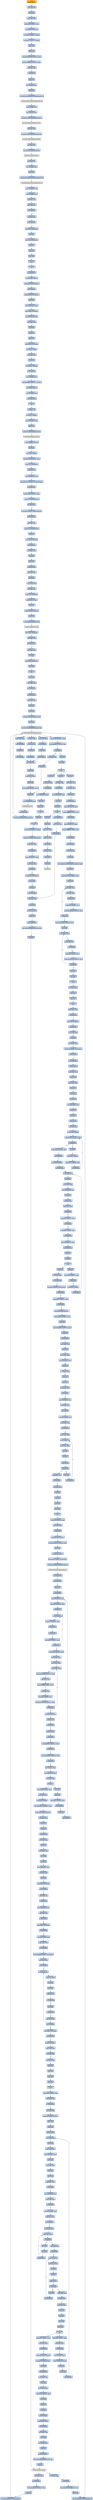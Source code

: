 digraph G {
node[shape=rectangle,style=filled,fillcolor=lightsteelblue,color=lightsteelblue]
bgcolor="transparent"
a0x0040cd98call_0x0040e49c[label="start\ncall 0x0040e49c",color="lightgrey",fillcolor="orange"];
a0x0040e49cmovl_edi_edi[label="0x0040e49c\nmovl %edi, %edi"];
a0x0040e49epushl_ebp[label="0x0040e49e\npushl %ebp"];
a0x0040e49fmovl_esp_ebp[label="0x0040e49f\nmovl %esp, %ebp"];
a0x0040e4a1subl_0x10UINT8_esp[label="0x0040e4a1\nsubl $0x10<UINT8>, %esp"];
a0x0040e4a4movl_0x00415004_eax[label="0x0040e4a4\nmovl 0x00415004, %eax"];
a0x0040e4a9andl_0x0UINT8__8ebp_[label="0x0040e4a9\nandl $0x0<UINT8>, -8(%ebp)"];
a0x0040e4adandl_0x0UINT8__4ebp_[label="0x0040e4ad\nandl $0x0<UINT8>, -4(%ebp)"];
a0x0040e4b1pushl_ebx[label="0x0040e4b1\npushl %ebx"];
a0x0040e4b2pushl_edi[label="0x0040e4b2\npushl %edi"];
a0x0040e4b3movl_0xbb40e64eUINT32_edi[label="0x0040e4b3\nmovl $0xbb40e64e<UINT32>, %edi"];
a0x0040e4b8movl_0xffff0000UINT32_ebx[label="0x0040e4b8\nmovl $0xffff0000<UINT32>, %ebx"];
a0x0040e4bdcmpl_edi_eax[label="0x0040e4bd\ncmpl %edi, %eax"];
a0x0040e4bfje_0x0040e4ce[label="0x0040e4bf\nje 0x0040e4ce"];
a0x0040e4cepushl_esi[label="0x0040e4ce\npushl %esi"];
a0x0040e4cfleal__8ebp__eax[label="0x0040e4cf\nleal -8(%ebp), %eax"];
a0x0040e4d2pushl_eax[label="0x0040e4d2\npushl %eax"];
a0x0040e4d3call_GetSystemTimeAsFileTime_kernel32_dll[label="0x0040e4d3\ncall GetSystemTimeAsFileTime@kernel32.dll"];
GetSystemTimeAsFileTime_kernel32_dll[label="GetSystemTimeAsFileTime@kernel32.dll",color="lightgrey",fillcolor="lightgrey"];
a0x0040e4d9movl__4ebp__esi[label="0x0040e4d9\nmovl -4(%ebp), %esi"];
a0x0040e4dcxorl__8ebp__esi[label="0x0040e4dc\nxorl -8(%ebp), %esi"];
a0x0040e4dfcall_GetCurrentProcessId_kernel32_dll[label="0x0040e4df\ncall GetCurrentProcessId@kernel32.dll"];
GetCurrentProcessId_kernel32_dll[label="GetCurrentProcessId@kernel32.dll",color="lightgrey",fillcolor="lightgrey"];
a0x0040e4e5xorl_eax_esi[label="0x0040e4e5\nxorl %eax, %esi"];
a0x0040e4e7call_GetCurrentThreadId_kernel32_dll[label="0x0040e4e7\ncall GetCurrentThreadId@kernel32.dll"];
GetCurrentThreadId_kernel32_dll[label="GetCurrentThreadId@kernel32.dll",color="lightgrey",fillcolor="lightgrey"];
a0x0040e4edxorl_eax_esi[label="0x0040e4ed\nxorl %eax, %esi"];
a0x0040e4efcall_GetTickCount_kernel32_dll[label="0x0040e4ef\ncall GetTickCount@kernel32.dll"];
GetTickCount_kernel32_dll[label="GetTickCount@kernel32.dll",color="lightgrey",fillcolor="lightgrey"];
a0x0040e4f5xorl_eax_esi[label="0x0040e4f5\nxorl %eax, %esi"];
a0x0040e4f7leal__16ebp__eax[label="0x0040e4f7\nleal -16(%ebp), %eax"];
a0x0040e4fapushl_eax[label="0x0040e4fa\npushl %eax"];
a0x0040e4fbcall_QueryPerformanceCounter_kernel32_dll[label="0x0040e4fb\ncall QueryPerformanceCounter@kernel32.dll"];
QueryPerformanceCounter_kernel32_dll[label="QueryPerformanceCounter@kernel32.dll",color="lightgrey",fillcolor="lightgrey"];
a0x0040e501movl__12ebp__eax[label="0x0040e501\nmovl -12(%ebp), %eax"];
a0x0040e504xorl__16ebp__eax[label="0x0040e504\nxorl -16(%ebp), %eax"];
a0x0040e507xorl_eax_esi[label="0x0040e507\nxorl %eax, %esi"];
a0x0040e509cmpl_edi_esi[label="0x0040e509\ncmpl %edi, %esi"];
a0x0040e50bjne_0x0040e514[label="0x0040e50b\njne 0x0040e514"];
a0x0040e514testl_esi_ebx[label="0x0040e514\ntestl %esi, %ebx"];
a0x0040e516jne_0x0040e51f[label="0x0040e516\njne 0x0040e51f"];
a0x0040e51fmovl_esi_0x00415004[label="0x0040e51f\nmovl %esi, 0x00415004"];
a0x0040e525notl_esi[label="0x0040e525\nnotl %esi"];
a0x0040e527movl_esi_0x00415008[label="0x0040e527\nmovl %esi, 0x00415008"];
a0x0040e52dpopl_esi[label="0x0040e52d\npopl %esi"];
a0x0040e52epopl_edi[label="0x0040e52e\npopl %edi"];
a0x0040e52fpopl_ebx[label="0x0040e52f\npopl %ebx"];
a0x0040e530leave_[label="0x0040e530\nleave "];
a0x0040e531ret[label="0x0040e531\nret"];
a0x0040cd9djmp_0x0040cc1a[label="0x0040cd9d\njmp 0x0040cc1a"];
a0x0040cc1apushl_0x58UINT8[label="0x0040cc1a\npushl $0x58<UINT8>"];
a0x0040cc1cpushl_0x4142d0UINT32[label="0x0040cc1c\npushl $0x4142d0<UINT32>"];
a0x0040cc21call_0x0040e2ac[label="0x0040cc21\ncall 0x0040e2ac"];
a0x0040e2acpushl_0x40e310UINT32[label="0x0040e2ac\npushl $0x40e310<UINT32>"];
a0x0040e2b1pushl_fs_0[label="0x0040e2b1\npushl %fs:0"];
a0x0040e2b8movl_0x10esp__eax[label="0x0040e2b8\nmovl 0x10(%esp), %eax"];
a0x0040e2bcmovl_ebp_0x10esp_[label="0x0040e2bc\nmovl %ebp, 0x10(%esp)"];
a0x0040e2c0leal_0x10esp__ebp[label="0x0040e2c0\nleal 0x10(%esp), %ebp"];
a0x0040e2c4subl_eax_esp[label="0x0040e2c4\nsubl %eax, %esp"];
a0x0040e2c6pushl_ebx[label="0x0040e2c6\npushl %ebx"];
a0x0040e2c7pushl_esi[label="0x0040e2c7\npushl %esi"];
a0x0040e2c8pushl_edi[label="0x0040e2c8\npushl %edi"];
a0x0040e2c9movl_0x00415004_eax[label="0x0040e2c9\nmovl 0x00415004, %eax"];
a0x0040e2cexorl_eax__4ebp_[label="0x0040e2ce\nxorl %eax, -4(%ebp)"];
a0x0040e2d1xorl_ebp_eax[label="0x0040e2d1\nxorl %ebp, %eax"];
a0x0040e2d3pushl_eax[label="0x0040e2d3\npushl %eax"];
a0x0040e2d4movl_esp__24ebp_[label="0x0040e2d4\nmovl %esp, -24(%ebp)"];
a0x0040e2d7pushl__8ebp_[label="0x0040e2d7\npushl -8(%ebp)"];
a0x0040e2damovl__4ebp__eax[label="0x0040e2da\nmovl -4(%ebp), %eax"];
a0x0040e2ddmovl_0xfffffffeUINT32__4ebp_[label="0x0040e2dd\nmovl $0xfffffffe<UINT32>, -4(%ebp)"];
a0x0040e2e4movl_eax__8ebp_[label="0x0040e2e4\nmovl %eax, -8(%ebp)"];
a0x0040e2e7leal__16ebp__eax[label="0x0040e2e7\nleal -16(%ebp), %eax"];
a0x0040e2eamovl_eax_fs_0[label="0x0040e2ea\nmovl %eax, %fs:0"];
a0x0040e2f0ret[label="0x0040e2f0\nret"];
a0x0040cc26xorl_esi_esi[label="0x0040cc26\nxorl %esi, %esi"];
a0x0040cc28movl_esi__4ebp_[label="0x0040cc28\nmovl %esi, -4(%ebp)"];
a0x0040cc2bleal__104ebp__eax[label="0x0040cc2b\nleal -104(%ebp), %eax"];
a0x0040cc2epushl_eax[label="0x0040cc2e\npushl %eax"];
a0x0040cc2fcall_GetStartupInfoA_kernel32_dll[label="0x0040cc2f\ncall GetStartupInfoA@kernel32.dll"];
GetStartupInfoA_kernel32_dll[label="GetStartupInfoA@kernel32.dll",color="lightgrey",fillcolor="lightgrey"];
a0x0040cc35pushl_0xfffffffeUINT8[label="0x0040cc35\npushl $0xfffffffe<UINT8>"];
a0x0040cc37popl_edi[label="0x0040cc37\npopl %edi"];
a0x0040cc38movl_edi__4ebp_[label="0x0040cc38\nmovl %edi, -4(%ebp)"];
a0x0040cc3bmovl_0x5a4dUINT32_eax[label="0x0040cc3b\nmovl $0x5a4d<UINT32>, %eax"];
a0x0040cc40cmpw_ax_0x00400000[label="0x0040cc40\ncmpw %ax, 0x00400000"];
a0x0040cc47jne_0x0040cc81[label="0x0040cc47\njne 0x0040cc81"];
a0x0040cc49movl_0x0040003c_eax[label="0x0040cc49\nmovl 0x0040003c, %eax"];
a0x0040cc4ecmpl_0x4550UINT32_0x400000eax_[label="0x0040cc4e\ncmpl $0x4550<UINT32>, 0x400000(%eax)"];
a0x0040cc58jne_0x0040cc81[label="0x0040cc58\njne 0x0040cc81"];
a0x0040cc5amovl_0x10bUINT32_ecx[label="0x0040cc5a\nmovl $0x10b<UINT32>, %ecx"];
a0x0040cc5fcmpw_cx_0x400018eax_[label="0x0040cc5f\ncmpw %cx, 0x400018(%eax)"];
a0x0040cc66jne_0x0040cc81[label="0x0040cc66\njne 0x0040cc81"];
a0x0040cc68cmpl_0xeUINT8_0x400074eax_[label="0x0040cc68\ncmpl $0xe<UINT8>, 0x400074(%eax)"];
a0x0040cc6fjbe_0x0040cc81[label="0x0040cc6f\njbe 0x0040cc81"];
a0x0040cc71xorl_ecx_ecx[label="0x0040cc71\nxorl %ecx, %ecx"];
a0x0040cc73cmpl_esi_0x4000e8eax_[label="0x0040cc73\ncmpl %esi, 0x4000e8(%eax)"];
a0x0040cc79setne_cl[label="0x0040cc79\nsetne %cl"];
a0x0040cc7cmovl_ecx__28ebp_[label="0x0040cc7c\nmovl %ecx, -28(%ebp)"];
a0x0040cc7fjmp_0x0040cc84[label="0x0040cc7f\njmp 0x0040cc84"];
a0x0040cc84xorl_ebx_ebx[label="0x0040cc84\nxorl %ebx, %ebx"];
a0x0040cc86incl_ebx[label="0x0040cc86\nincl %ebx"];
a0x0040cc87pushl_ebx[label="0x0040cc87\npushl %ebx"];
a0x0040cc88call_0x0040e27b[label="0x0040cc88\ncall 0x0040e27b"];
a0x0040e27bmovl_edi_edi[label="0x0040e27b\nmovl %edi, %edi"];
a0x0040e27dpushl_ebp[label="0x0040e27d\npushl %ebp"];
a0x0040e27emovl_esp_ebp[label="0x0040e27e\nmovl %esp, %ebp"];
a0x0040e280xorl_eax_eax[label="0x0040e280\nxorl %eax, %eax"];
a0x0040e282cmpl_eax_0x8ebp_[label="0x0040e282\ncmpl %eax, 0x8(%ebp)"];
a0x0040e285pushl_0x0UINT8[label="0x0040e285\npushl $0x0<UINT8>"];
a0x0040e287sete_al[label="0x0040e287\nsete %al"];
a0x0040e28apushl_0x1000UINT32[label="0x0040e28a\npushl $0x1000<UINT32>"];
a0x0040e28fpushl_eax[label="0x0040e28f\npushl %eax"];
a0x0040e290call_HeapCreate_kernel32_dll[label="0x0040e290\ncall HeapCreate@kernel32.dll"];
HeapCreate_kernel32_dll[label="HeapCreate@kernel32.dll",color="lightgrey",fillcolor="lightgrey"];
a0x0040e296movl_eax_0x00439f7c[label="0x0040e296\nmovl %eax, 0x00439f7c"];
a0x0040e29btestl_eax_eax[label="0x0040e29b\ntestl %eax, %eax"];
a0x0040e29djne_0x0040e2a1[label="0x0040e29d\njne 0x0040e2a1"];
a0x0040e2a1xorl_eax_eax[label="0x0040e2a1\nxorl %eax, %eax"];
a0x0040e2a3incl_eax[label="0x0040e2a3\nincl %eax"];
a0x0040e2a4movl_eax_0x0043a254[label="0x0040e2a4\nmovl %eax, 0x0043a254"];
a0x0040e2a9popl_ebp[label="0x0040e2a9\npopl %ebp"];
a0x0040e2aaret[label="0x0040e2aa\nret"];
a0x0040cc8dpopl_ecx[label="0x0040cc8d\npopl %ecx"];
a0x0040cc8etestl_eax_eax[label="0x0040cc8e\ntestl %eax, %eax"];
a0x0040cc90jne_0x0040cc9a[label="0x0040cc90\njne 0x0040cc9a"];
a0x0040cc9acall_0x0040e0ee[label="0x0040cc9a\ncall 0x0040e0ee"];
a0x0040e0eemovl_edi_edi[label="0x0040e0ee\nmovl %edi, %edi"];
a0x0040e0f0pushl_esi[label="0x0040e0f0\npushl %esi"];
a0x0040e0f1pushl_edi[label="0x0040e0f1\npushl %edi"];
a0x0040e0f2movl_0x41379cUINT32_esi[label="0x0040e0f2\nmovl $0x41379c<UINT32>, %esi"];
a0x0040e0f7pushl_esi[label="0x0040e0f7\npushl %esi"];
a0x0040e0f8call_GetModuleHandleW_kernel32_dll[label="0x0040e0f8\ncall GetModuleHandleW@kernel32.dll"];
GetModuleHandleW_kernel32_dll[label="GetModuleHandleW@kernel32.dll",color="lightgrey",fillcolor="lightgrey"];
a0x0040e0fetestl_eax_eax[label="0x0040e0fe\ntestl %eax, %eax"];
a0x0040e100jne_0x0040e109[label="0x0040e100\njne 0x0040e109"];
a0x0040e102pushl_esi[label="0x0040e102\npushl %esi"];
a0x0040e103call_0x0040cef8[label="0x0040e103\ncall 0x0040cef8"];
a0x0040cef8movl_edi_edi[label="0x0040cef8\nmovl %edi, %edi"];
a0x0040cefapushl_ebp[label="0x0040cefa\npushl %ebp"];
a0x0040cefbmovl_esp_ebp[label="0x0040cefb\nmovl %esp, %ebp"];
a0x0040cefdpushl_edi[label="0x0040cefd\npushl %edi"];
a0x0040cefemovl_0x3e8UINT32_edi[label="0x0040cefe\nmovl $0x3e8<UINT32>, %edi"];
a0x0040cf03pushl_edi[label="0x0040cf03\npushl %edi"];
a0x0040cf04call_Sleep_kernel32_dll[label="0x0040cf04\ncall Sleep@kernel32.dll"];
Sleep_kernel32_dll[label="Sleep@kernel32.dll",color="lightgrey",fillcolor="lightgrey"];
a0x0040cf0apushl_0x8ebp_[label="0x0040cf0a\npushl 0x8(%ebp)"];
a0x0040cf0dcall_GetModuleHandleW_kernel32_dll[label="0x0040cf0d\ncall GetModuleHandleW@kernel32.dll"];
a0x0040cf13addl_0x3e8UINT32_edi[label="0x0040cf13\naddl $0x3e8<UINT32>, %edi"];
a0x0040cf19cmpl_0xea60UINT32_edi[label="0x0040cf19\ncmpl $0xea60<UINT32>, %edi"];
a0x0040cf1fja_0x0040cf25[label="0x0040cf1f\nja 0x0040cf25"];
a0x0040cf21testl_eax_eax[label="0x0040cf21\ntestl %eax, %eax"];
a0x0040cf23je_0x0040cf03[label="0x0040cf23\nje 0x0040cf03"];
a0x0040cf25popl_edi[label="0x0040cf25\npopl %edi"];
a0x0040cf26popl_ebp[label="0x0040cf26\npopl %ebp"];
a0x0040cf27ret[label="0x0040cf27\nret"];
a0x0040e108popl_ecx[label="0x0040e108\npopl %ecx"];
a0x0040e109movl_eax_edi[label="0x0040e109\nmovl %eax, %edi"];
a0x0040e10btestl_edi_edi[label="0x0040e10b\ntestl %edi, %edi"];
a0x0040e10dje_0x0040e271[label="0x0040e10d\nje 0x0040e271"];
a0x0040e271call_0x0040de08[label="0x0040e271\ncall 0x0040de08"];
a0x0040de08movl_0x00415118_eax[label="0x0040de08\nmovl 0x00415118, %eax"];
a0x0040de0dcmpl_0xffffffffUINT8_eax[label="0x0040de0d\ncmpl $0xffffffff<UINT8>, %eax"];
a0x0040de10je_0x0040de28[label="0x0040de10\nje 0x0040de28"];
a0x0040de28movl_0x0041511c_eax[label="0x0040de28\nmovl 0x0041511c, %eax"];
a0x0040de2dcmpl_0xffffffffUINT8_eax[label="0x0040de2d\ncmpl $0xffffffff<UINT8>, %eax"];
a0x0040de30je_0x0040de40[label="0x0040de30\nje 0x0040de40"];
a0x0040de40jmp_0x0040e5cf[label="0x0040de40\njmp 0x0040e5cf"];
a0x0040e5cfmovl_edi_edi[label="0x0040e5cf\nmovl %edi, %edi"];
a0x0040e5d1pushl_ebx[label="0x0040e5d1\npushl %ebx"];
a0x0040e5d2movl_DeleteCriticalSection_kernel32_dll_ebx[label="0x0040e5d2\nmovl DeleteCriticalSection@kernel32.dll, %ebx"];
a0x0040e5d8pushl_esi[label="0x0040e5d8\npushl %esi"];
a0x0040e5d9movl_0x415128UINT32_esi[label="0x0040e5d9\nmovl $0x415128<UINT32>, %esi"];
a0x0040e5depushl_edi[label="0x0040e5de\npushl %edi"];
a0x0040e5dfmovl_esi__edi[label="0x0040e5df\nmovl (%esi), %edi"];
a0x0040e5e1testl_edi_edi[label="0x0040e5e1\ntestl %edi, %edi"];
a0x0040e5e3je_0x0040e5f8[label="0x0040e5e3\nje 0x0040e5f8"];
a0x0040e5f8addl_0x8UINT8_esi[label="0x0040e5f8\naddl $0x8<UINT8>, %esi"];
a0x0040e5fbcmpl_0x415248UINT32_esi[label="0x0040e5fb\ncmpl $0x415248<UINT32>, %esi"];
a0x0040e601jl_0x0040e5df[label="0x0040e601\njl 0x0040e5df"];
a0x0040e603movl_0x415128UINT32_esi[label="0x0040e603\nmovl $0x415128<UINT32>, %esi"];
a0x0040e608popl_edi[label="0x0040e608\npopl %edi"];
a0x0040e609movl_esi__eax[label="0x0040e609\nmovl (%esi), %eax"];
a0x0040e60btestl_eax_eax[label="0x0040e60b\ntestl %eax, %eax"];
a0x0040e60dje_0x0040e618[label="0x0040e60d\nje 0x0040e618"];
a0x0040e618addl_0x8UINT8_esi[label="0x0040e618\naddl $0x8<UINT8>, %esi"];
a0x0040e61bcmpl_0x415248UINT32_esi[label="0x0040e61b\ncmpl $0x415248<UINT32>, %esi"];
a0x0040e621jl_0x0040e609[label="0x0040e621\njl 0x0040e609"];
a0x0040e623popl_esi[label="0x0040e623\npopl %esi"];
a0x0040e624popl_ebx[label="0x0040e624\npopl %ebx"];
a0x0040e625ret[label="0x0040e625\nret"];
a0x0040e276xorl_eax_eax[label="0x0040e276\nxorl %eax, %eax"];
a0x0040e278popl_edi[label="0x0040e278\npopl %edi"];
a0x0040e279popl_esi[label="0x0040e279\npopl %esi"];
a0x0040e27aret[label="0x0040e27a\nret"];
a0x0040cc9ftestl_eax_eax[label="0x0040cc9f\ntestl %eax, %eax"];
a0x0040cca1jne_0x0040ccab[label="0x0040cca1\njne 0x0040ccab"];
a0x0040cca3pushl_0x10UINT8[label="0x0040cca3\npushl $0x10<UINT8>"];
a0x0040cca5call_0x0040cbf1[label="0x0040cca5\ncall 0x0040cbf1"];
a0x0040cbf1movl_edi_edi[label="0x0040cbf1\nmovl %edi, %edi"];
a0x0040cbf3pushl_ebp[label="0x0040cbf3\npushl %ebp"];
a0x0040cbf4movl_esp_ebp[label="0x0040cbf4\nmovl %esp, %ebp"];
a0x0040cbf6cmpl_0x1UINT8_0x004397e8[label="0x0040cbf6\ncmpl $0x1<UINT8>, 0x004397e8"];
a0x0040cbfdjne_0x0040cc04[label="0x0040cbfd\njne 0x0040cc04"];
a0x0040cc04pushl_0x8ebp_[label="0x0040cc04\npushl 0x8(%ebp)"];
a0x0040cc07call_0x0040d230[label="0x0040cc07\ncall 0x0040d230"];
a0x0040d230movl_edi_edi[label="0x0040d230\nmovl %edi, %edi"];
a0x0040d232pushl_ebp[label="0x0040d232\npushl %ebp"];
a0x0040d233movl_esp_ebp[label="0x0040d233\nmovl %esp, %ebp"];
a0x0040d235pushl_ecx[label="0x0040d235\npushl %ecx"];
a0x0040d236pushl_ecx[label="0x0040d236\npushl %ecx"];
a0x0040d237pushl_ebx[label="0x0040d237\npushl %ebx"];
a0x0040d238movl_0x8ebp__ebx[label="0x0040d238\nmovl 0x8(%ebp), %ebx"];
a0x0040d23bpushl_esi[label="0x0040d23b\npushl %esi"];
a0x0040d23cpushl_edi[label="0x0040d23c\npushl %edi"];
a0x0040d23dxorl_esi_esi[label="0x0040d23d\nxorl %esi, %esi"];
a0x0040d23fxorl_edi_edi[label="0x0040d23f\nxorl %edi, %edi"];
a0x0040d241movl_edi__4ebp_[label="0x0040d241\nmovl %edi, -4(%ebp)"];
a0x0040d244cmpl_0x415010edi8__ebx[label="0x0040d244\ncmpl 0x415010(,%edi,8), %ebx"];
a0x0040d24bje_0x0040d256[label="0x0040d24b\nje 0x0040d256"];
a0x0040d24dincl_edi[label="0x0040d24d\nincl %edi"];
a0x0040d24emovl_edi__4ebp_[label="0x0040d24e\nmovl %edi, -4(%ebp)"];
a0x0040d251cmpl_0x17UINT8_edi[label="0x0040d251\ncmpl $0x17<UINT8>, %edi"];
a0x0040d254jb_0x0040d244[label="0x0040d254\njb 0x0040d244"];
a0x0040d256cmpl_0x17UINT8_edi[label="0x0040d256\ncmpl $0x17<UINT8>, %edi"];
a0x0040d259jae_0x0040d3d6[label="0x0040d259\njae 0x0040d3d6"];
a0x0040d25fpushl_0x3UINT8[label="0x0040d25f\npushl $0x3<UINT8>"];
a0x0040d261call_0x0040f203[label="0x0040d261\ncall 0x0040f203"];
a0x0040f203movl_edi_edi[label="0x0040f203\nmovl %edi, %edi"];
a0x0040f205pushl_ebp[label="0x0040f205\npushl %ebp"];
a0x0040f206movl_esp_ebp[label="0x0040f206\nmovl %esp, %ebp"];
a0x0040f208movl_0x8ebp__ecx[label="0x0040f208\nmovl 0x8(%ebp), %ecx"];
a0x0040f20bpushl_esi[label="0x0040f20b\npushl %esi"];
a0x0040f20cxorl_esi_esi[label="0x0040f20c\nxorl %esi, %esi"];
a0x0040f20ecmpl_esi_ecx[label="0x0040f20e\ncmpl %esi, %ecx"];
a0x0040f210jl_0x0040f230[label="0x0040f210\njl 0x0040f230"];
a0x0040f212cmpl_0x2UINT8_ecx[label="0x0040f212\ncmpl $0x2<UINT8>, %ecx"];
a0x0040f215jle_0x0040f223[label="0x0040f215\njle 0x0040f223"];
a0x0040f217cmpl_0x3UINT8_ecx[label="0x0040f217\ncmpl $0x3<UINT8>, %ecx"];
a0x0040f21ajne_0x0040f230[label="0x0040f21a\njne 0x0040f230"];
a0x0040f21cmovl_0x004397e8_eax[label="0x0040f21c\nmovl 0x004397e8, %eax"];
a0x0040f221jmp_0x0040f24b[label="0x0040f221\njmp 0x0040f24b"];
a0x0040f24bpopl_esi[label="0x0040f24b\npopl %esi"];
a0x0040f24cpopl_ebp[label="0x0040f24c\npopl %ebp"];
a0x0040f24dret[label="0x0040f24d\nret"];
a0x0040d266popl_ecx[label="0x0040d266\npopl %ecx"];
a0x0040d267cmpl_0x1UINT8_eax[label="0x0040d267\ncmpl $0x1<UINT8>, %eax"];
a0x0040d26aje_0x0040d3a4[label="0x0040d26a\nje 0x0040d3a4"];
a0x0040d270pushl_0x3UINT8[label="0x0040d270\npushl $0x3<UINT8>"];
a0x0040d272call_0x0040f203[label="0x0040d272\ncall 0x0040f203"];
a0x0040d277popl_ecx[label="0x0040d277\npopl %ecx"];
a0x0040d278testl_eax_eax[label="0x0040d278\ntestl %eax, %eax"];
a0x0040d27ajne_0x0040d289[label="0x0040d27a\njne 0x0040d289"];
a0x0040d27ccmpl_0x1UINT8_0x00415000[label="0x0040d27c\ncmpl $0x1<UINT8>, 0x00415000"];
a0x0040d283je_0x0040d3a4[label="0x0040d283\nje 0x0040d3a4"];
a0x0040d289cmpl_0xfcUINT32_ebx[label="0x0040d289\ncmpl $0xfc<UINT32>, %ebx"];
a0x0040d28fje_0x0040d3d6[label="0x0040d28f\nje 0x0040d3d6"];
a0x0040d295pushl_0x4136f0UINT32[label="0x0040d295\npushl $0x4136f0<UINT32>"];
a0x0040d29amovl_0x314UINT32_ebx[label="0x0040d29a\nmovl $0x314<UINT32>, %ebx"];
a0x0040d29fpushl_ebx[label="0x0040d29f\npushl %ebx"];
a0x0040d2a0movl_0x439b48UINT32_edi[label="0x0040d2a0\nmovl $0x439b48<UINT32>, %edi"];
a0x0040d2a5pushl_edi[label="0x0040d2a5\npushl %edi"];
a0x0040d2a6call_0x0040f19b[label="0x0040d2a6\ncall 0x0040f19b"];
a0x0040f19bmovl_edi_edi[label="0x0040f19b\nmovl %edi, %edi"];
a0x0040f19dpushl_ebp[label="0x0040f19d\npushl %ebp"];
a0x0040f19emovl_esp_ebp[label="0x0040f19e\nmovl %esp, %ebp"];
a0x0040f1a0movl_0x8ebp__ecx[label="0x0040f1a0\nmovl 0x8(%ebp), %ecx"];
a0x0040f1a3pushl_ebx[label="0x0040f1a3\npushl %ebx"];
a0x0040f1a4xorl_ebx_ebx[label="0x0040f1a4\nxorl %ebx, %ebx"];
a0x0040f1a6pushl_esi[label="0x0040f1a6\npushl %esi"];
a0x0040f1a7pushl_edi[label="0x0040f1a7\npushl %edi"];
a0x0040f1a8cmpl_ebx_ecx[label="0x0040f1a8\ncmpl %ebx, %ecx"];
a0x0040f1aaje_0x0040f1b3[label="0x0040f1aa\nje 0x0040f1b3"];
a0x0040f1acmovl_0xcebp__edi[label="0x0040f1ac\nmovl 0xc(%ebp), %edi"];
a0x0040f1afcmpl_ebx_edi[label="0x0040f1af\ncmpl %ebx, %edi"];
a0x0040f1b1ja_0x0040f1ce[label="0x0040f1b1\nja 0x0040f1ce"];
a0x0040f1cemovl_0x10ebp__esi[label="0x0040f1ce\nmovl 0x10(%ebp), %esi"];
a0x0040f1d1cmpl_ebx_esi[label="0x0040f1d1\ncmpl %ebx, %esi"];
a0x0040f1d3jne_0x0040f1d9[label="0x0040f1d3\njne 0x0040f1d9"];
a0x0040f1d9movl_ecx_edx[label="0x0040f1d9\nmovl %ecx, %edx"];
a0x0040f1dbmovb_esi__al[label="0x0040f1db\nmovb (%esi), %al"];
a0x0040f1ddmovb_al_edx_[label="0x0040f1dd\nmovb %al, (%edx)"];
a0x0040f1dfincl_edx[label="0x0040f1df\nincl %edx"];
a0x0040f1e0incl_esi[label="0x0040f1e0\nincl %esi"];
a0x0040f1e1cmpb_bl_al[label="0x0040f1e1\ncmpb %bl, %al"];
a0x0040f1e3je_0x0040f1e8[label="0x0040f1e3\nje 0x0040f1e8"];
a0x0040f1e5decl_edi[label="0x0040f1e5\ndecl %edi"];
a0x0040f1e6jne_0x0040f1db[label="0x0040f1e6\njne 0x0040f1db"];
a0x0040f1e8cmpl_ebx_edi[label="0x0040f1e8\ncmpl %ebx, %edi"];
a0x0040f1eajne_0x0040f1fc[label="0x0040f1ea\njne 0x0040f1fc"];
a0x0040f1fcxorl_eax_eax[label="0x0040f1fc\nxorl %eax, %eax"];
a0x0040f1fepopl_edi[label="0x0040f1fe\npopl %edi"];
a0x0040f1ffpopl_esi[label="0x0040f1ff\npopl %esi"];
a0x0040f200popl_ebx[label="0x0040f200\npopl %ebx"];
a0x0040f201popl_ebp[label="0x0040f201\npopl %ebp"];
a0x0040f202ret[label="0x0040f202\nret"];
a0x0040d2abaddl_0xcUINT8_esp[label="0x0040d2ab\naddl $0xc<UINT8>, %esp"];
a0x0040d2aetestl_eax_eax[label="0x0040d2ae\ntestl %eax, %eax"];
a0x0040d2b0je_0x0040d2bf[label="0x0040d2b0\nje 0x0040d2bf"];
a0x0040d2bfpushl_0x104UINT32[label="0x0040d2bf\npushl $0x104<UINT32>"];
a0x0040d2c4movl_0x439b61UINT32_esi[label="0x0040d2c4\nmovl $0x439b61<UINT32>, %esi"];
a0x0040d2c9pushl_esi[label="0x0040d2c9\npushl %esi"];
a0x0040d2capushl_0x0UINT8[label="0x0040d2ca\npushl $0x0<UINT8>"];
a0x0040d2ccmovb_0x0UINT8_0x00439c65[label="0x0040d2cc\nmovb $0x0<UINT8>, 0x00439c65"];
a0x0040d2d3call_GetModuleFileNameA_kernel32_dll[label="0x0040d2d3\ncall GetModuleFileNameA@kernel32.dll"];
GetModuleFileNameA_kernel32_dll[label="GetModuleFileNameA@kernel32.dll",color="lightgrey",fillcolor="lightgrey"];
a0x0040d2d9testl_eax_eax[label="0x0040d2d9\ntestl %eax, %eax"];
a0x0040d2dbjne_0x0040d303[label="0x0040d2db\njne 0x0040d303"];
a0x0040d303pushl_esi[label="0x0040d303\npushl %esi"];
a0x0040d304call_0x0040f110[label="0x0040d304\ncall 0x0040f110"];
a0x0040f110movl_0x4esp__ecx[label="0x0040f110\nmovl 0x4(%esp), %ecx"];
a0x0040f114testl_0x3UINT32_ecx[label="0x0040f114\ntestl $0x3<UINT32>, %ecx"];
a0x0040f11aje_0x0040f140[label="0x0040f11a\nje 0x0040f140"];
a0x0040f11cmovb_ecx__al[label="0x0040f11c\nmovb (%ecx), %al"];
a0x0040f11eaddl_0x1UINT8_ecx[label="0x0040f11e\naddl $0x1<UINT8>, %ecx"];
a0x0040f121testb_al_al[label="0x0040f121\ntestb %al, %al"];
a0x0040f123je_0x0040f173[label="0x0040f123\nje 0x0040f173"];
a0x0040f125testl_0x3UINT32_ecx[label="0x0040f125\ntestl $0x3<UINT32>, %ecx"];
a0x0040f12bjne_0x0040f11c[label="0x0040f12b\njne 0x0040f11c"];
a0x0040f12daddl_0x0UINT32_eax[label="0x0040f12d\naddl $0x0<UINT32>, %eax"];
a0x0040f132leal_esp__esp[label="0x0040f132\nleal (%esp), %esp"];
a0x0040f139leal_esp__esp[label="0x0040f139\nleal (%esp), %esp"];
a0x0040f140movl_ecx__eax[label="0x0040f140\nmovl (%ecx), %eax"];
a0x0040f142movl_0x7efefeffUINT32_edx[label="0x0040f142\nmovl $0x7efefeff<UINT32>, %edx"];
a0x0040f147addl_eax_edx[label="0x0040f147\naddl %eax, %edx"];
a0x0040f149xorl_0xffffffffUINT8_eax[label="0x0040f149\nxorl $0xffffffff<UINT8>, %eax"];
a0x0040f14cxorl_edx_eax[label="0x0040f14c\nxorl %edx, %eax"];
a0x0040f14eaddl_0x4UINT8_ecx[label="0x0040f14e\naddl $0x4<UINT8>, %ecx"];
a0x0040f151testl_0x81010100UINT32_eax[label="0x0040f151\ntestl $0x81010100<UINT32>, %eax"];
a0x0040f156je_0x0040f140[label="0x0040f156\nje 0x0040f140"];
a0x0040f158movl__4ecx__eax[label="0x0040f158\nmovl -4(%ecx), %eax"];
a0x0040f15btestb_al_al[label="0x0040f15b\ntestb %al, %al"];
a0x0040f15dje_0x0040f191[label="0x0040f15d\nje 0x0040f191"];
a0x0040f15ftestb_ah_ah[label="0x0040f15f\ntestb %ah, %ah"];
a0x0040f161je_0x0040f187[label="0x0040f161\nje 0x0040f187"];
a0x0040f163testl_0xff0000UINT32_eax[label="0x0040f163\ntestl $0xff0000<UINT32>, %eax"];
a0x0040f168je_0x0040f17d[label="0x0040f168\nje 0x0040f17d"];
a0x0040f16atestl_0xff000000UINT32_eax[label="0x0040f16a\ntestl $0xff000000<UINT32>, %eax"];
a0x0040f16fje_0x0040f173[label="0x0040f16f\nje 0x0040f173"];
a0x0040f173leal__1ecx__eax[label="0x0040f173\nleal -1(%ecx), %eax"];
a0x0040f176movl_0x4esp__ecx[label="0x0040f176\nmovl 0x4(%esp), %ecx"];
a0x0040f17asubl_ecx_eax[label="0x0040f17a\nsubl %ecx, %eax"];
a0x0040f17cret[label="0x0040f17c\nret"];
a0x0040d309incl_eax[label="0x0040d309\nincl %eax"];
a0x0040d30apopl_ecx[label="0x0040d30a\npopl %ecx"];
a0x0040d30bcmpl_0x3cUINT8_eax[label="0x0040d30b\ncmpl $0x3c<UINT8>, %eax"];
a0x0040d30ejbe_0x0040d348[label="0x0040d30e\njbe 0x0040d348"];
a0x0040d310pushl_esi[label="0x0040d310\npushl %esi"];
a0x0040d311call_0x0040f110[label="0x0040d311\ncall 0x0040f110"];
a0x0040d316subl_0x3bUINT8_esi[label="0x0040d316\nsubl $0x3b<UINT8>, %esi"];
a0x0040d319addl_esi_eax[label="0x0040d319\naddl %esi, %eax"];
a0x0040d31bpushl_0x3UINT8[label="0x0040d31b\npushl $0x3<UINT8>"];
a0x0040d31dmovl_0x439e5cUINT32_ecx[label="0x0040d31d\nmovl $0x439e5c<UINT32>, %ecx"];
a0x0040d322pushl_0x4136d4UINT32[label="0x0040d322\npushl $0x4136d4<UINT32>"];
a0x0040d327subl_eax_ecx[label="0x0040d327\nsubl %eax, %ecx"];
a0x0040d329pushl_ecx[label="0x0040d329\npushl %ecx"];
a0x0040d32apushl_eax[label="0x0040d32a\npushl %eax"];
a0x0040d32bcall_0x0040f050[label="0x0040d32b\ncall 0x0040f050"];
a0x0040f050movl_edi_edi[label="0x0040f050\nmovl %edi, %edi"];
a0x0040f052pushl_ebp[label="0x0040f052\npushl %ebp"];
a0x0040f053movl_esp_ebp[label="0x0040f053\nmovl %esp, %ebp"];
a0x0040f055pushl_ebx[label="0x0040f055\npushl %ebx"];
a0x0040f056pushl_esi[label="0x0040f056\npushl %esi"];
a0x0040f057movl_0x8ebp__esi[label="0x0040f057\nmovl 0x8(%ebp), %esi"];
a0x0040f05axorl_ebx_ebx[label="0x0040f05a\nxorl %ebx, %ebx"];
a0x0040f05cpushl_edi[label="0x0040f05c\npushl %edi"];
a0x0040f05dcmpl_ebx_0x14ebp_[label="0x0040f05d\ncmpl %ebx, 0x14(%ebp)"];
a0x0040f060jne_0x0040f072[label="0x0040f060\njne 0x0040f072"];
a0x0040f072cmpl_ebx_esi[label="0x0040f072\ncmpl %ebx, %esi"];
a0x0040f074je_0x0040f07d[label="0x0040f074\nje 0x0040f07d"];
a0x0040f076movl_0xcebp__edi[label="0x0040f076\nmovl 0xc(%ebp), %edi"];
a0x0040f079cmpl_ebx_edi[label="0x0040f079\ncmpl %ebx, %edi"];
a0x0040f07bja_0x0040f098[label="0x0040f07b\nja 0x0040f098"];
a0x0040f098cmpl_ebx_0x14ebp_[label="0x0040f098\ncmpl %ebx, 0x14(%ebp)"];
a0x0040f09bjne_0x0040f0a1[label="0x0040f09b\njne 0x0040f0a1"];
a0x0040f0a1movl_0x10ebp__edx[label="0x0040f0a1\nmovl 0x10(%ebp), %edx"];
a0x0040f0a4cmpl_ebx_edx[label="0x0040f0a4\ncmpl %ebx, %edx"];
a0x0040f0a6jne_0x0040f0ac[label="0x0040f0a6\njne 0x0040f0ac"];
a0x0040f0accmpl_0xffffffffUINT8_0x14ebp_[label="0x0040f0ac\ncmpl $0xffffffff<UINT8>, 0x14(%ebp)"];
a0x0040f0b0movl_esi_eax[label="0x0040f0b0\nmovl %esi, %eax"];
a0x0040f0b2jne_0x0040f0c3[label="0x0040f0b2\njne 0x0040f0c3"];
a0x0040f0c3movb_edx__cl[label="0x0040f0c3\nmovb (%edx), %cl"];
a0x0040f0c5movb_cl_eax_[label="0x0040f0c5\nmovb %cl, (%eax)"];
a0x0040f0c7incl_eax[label="0x0040f0c7\nincl %eax"];
a0x0040f0c8incl_edx[label="0x0040f0c8\nincl %edx"];
a0x0040f0c9cmpb_bl_cl[label="0x0040f0c9\ncmpb %bl, %cl"];
a0x0040f0cbje_0x0040f0d5[label="0x0040f0cb\nje 0x0040f0d5"];
a0x0040f0cddecl_edi[label="0x0040f0cd\ndecl %edi"];
a0x0040f0ceje_0x0040f0d5[label="0x0040f0ce\nje 0x0040f0d5"];
a0x0040f0d0decl_0x14ebp_[label="0x0040f0d0\ndecl 0x14(%ebp)"];
a0x0040f0d3jne_0x0040f0c3[label="0x0040f0d3\njne 0x0040f0c3"];
a0x0040f0d5cmpl_ebx_0x14ebp_[label="0x0040f0d5\ncmpl %ebx, 0x14(%ebp)"];
a0x0040f0d8jne_0x0040f0dc[label="0x0040f0d8\njne 0x0040f0dc"];
a0x0040f0damovb_bl_eax_[label="0x0040f0da\nmovb %bl, (%eax)"];
a0x0040f0dccmpl_ebx_edi[label="0x0040f0dc\ncmpl %ebx, %edi"];
a0x0040f0dejne_0x0040f06b[label="0x0040f0de\njne 0x0040f06b"];
a0x0040f06bxorl_eax_eax[label="0x0040f06b\nxorl %eax, %eax"];
a0x0040f06dpopl_edi[label="0x0040f06d\npopl %edi"];
a0x0040f06epopl_esi[label="0x0040f06e\npopl %esi"];
a0x0040f06fpopl_ebx[label="0x0040f06f\npopl %ebx"];
a0x0040f070popl_ebp[label="0x0040f070\npopl %ebp"];
a0x0040f071ret[label="0x0040f071\nret"];
a0x0040d330addl_0x14UINT8_esp[label="0x0040d330\naddl $0x14<UINT8>, %esp"];
a0x0040d333testl_eax_eax[label="0x0040d333\ntestl %eax, %eax"];
a0x0040d335je_0x0040d348[label="0x0040d335\nje 0x0040d348"];
a0x0040d348xorl_esi_esi[label="0x0040d348\nxorl %esi, %esi"];
a0x0040d34apushl_0x4136d0UINT32[label="0x0040d34a\npushl $0x4136d0<UINT32>"];
a0x0040d34fpushl_ebx[label="0x0040d34f\npushl %ebx"];
a0x0040d350pushl_edi[label="0x0040d350\npushl %edi"];
a0x0040d351call_0x0040efdc[label="0x0040d351\ncall 0x0040efdc"];
a0x0040efdcmovl_edi_edi[label="0x0040efdc\nmovl %edi, %edi"];
a0x0040efdepushl_ebp[label="0x0040efde\npushl %ebp"];
a0x0040efdfmovl_esp_ebp[label="0x0040efdf\nmovl %esp, %ebp"];
a0x0040efe1movl_0x8ebp__eax[label="0x0040efe1\nmovl 0x8(%ebp), %eax"];
a0x0040efe4pushl_ebx[label="0x0040efe4\npushl %ebx"];
a0x0040efe5xorl_ebx_ebx[label="0x0040efe5\nxorl %ebx, %ebx"];
a0x0040efe7pushl_esi[label="0x0040efe7\npushl %esi"];
a0x0040efe8pushl_edi[label="0x0040efe8\npushl %edi"];
a0x0040efe9cmpl_ebx_eax[label="0x0040efe9\ncmpl %ebx, %eax"];
a0x0040efebje_0x0040eff4[label="0x0040efeb\nje 0x0040eff4"];
a0x0040efedmovl_0xcebp__edi[label="0x0040efed\nmovl 0xc(%ebp), %edi"];
a0x0040eff0cmpl_ebx_edi[label="0x0040eff0\ncmpl %ebx, %edi"];
a0x0040eff2ja_0x0040f00f[label="0x0040eff2\nja 0x0040f00f"];
a0x0040f00fmovl_0x10ebp__esi[label="0x0040f00f\nmovl 0x10(%ebp), %esi"];
a0x0040f012cmpl_ebx_esi[label="0x0040f012\ncmpl %ebx, %esi"];
a0x0040f014jne_0x0040f01a[label="0x0040f014\njne 0x0040f01a"];
a0x0040f01amovl_eax_edx[label="0x0040f01a\nmovl %eax, %edx"];
a0x0040f01ccmpb_bl_edx_[label="0x0040f01c\ncmpb %bl, (%edx)"];
a0x0040f01eje_0x0040f024[label="0x0040f01e\nje 0x0040f024"];
a0x0040f020incl_edx[label="0x0040f020\nincl %edx"];
a0x0040f021decl_edi[label="0x0040f021\ndecl %edi"];
a0x0040f022jne_0x0040f01c[label="0x0040f022\njne 0x0040f01c"];
a0x0040f024cmpl_ebx_edi[label="0x0040f024\ncmpl %ebx, %edi"];
a0x0040f026je_0x0040f016[label="0x0040f026\nje 0x0040f016"];
a0x0040f028movb_esi__cl[label="0x0040f028\nmovb (%esi), %cl"];
a0x0040f02amovb_cl_edx_[label="0x0040f02a\nmovb %cl, (%edx)"];
a0x0040f02cincl_edx[label="0x0040f02c\nincl %edx"];
a0x0040f02dincl_esi[label="0x0040f02d\nincl %esi"];
a0x0040f02ecmpb_bl_cl[label="0x0040f02e\ncmpb %bl, %cl"];
a0x0040f030je_0x0040f035[label="0x0040f030\nje 0x0040f035"];
a0x0040f032decl_edi[label="0x0040f032\ndecl %edi"];
a0x0040f033jne_0x0040f028[label="0x0040f033\njne 0x0040f028"];
a0x0040f035cmpl_ebx_edi[label="0x0040f035\ncmpl %ebx, %edi"];
a0x0040f037jne_0x0040f049[label="0x0040f037\njne 0x0040f049"];
a0x0040f049xorl_eax_eax[label="0x0040f049\nxorl %eax, %eax"];
a0x0040f04bpopl_edi[label="0x0040f04b\npopl %edi"];
a0x0040f04cpopl_esi[label="0x0040f04c\npopl %esi"];
a0x0040f04dpopl_ebx[label="0x0040f04d\npopl %ebx"];
a0x0040f04epopl_ebp[label="0x0040f04e\npopl %ebp"];
a0x0040f04fret[label="0x0040f04f\nret"];
a0x0040d356addl_0xcUINT8_esp[label="0x0040d356\naddl $0xc<UINT8>, %esp"];
a0x0040d359testl_eax_eax[label="0x0040d359\ntestl %eax, %eax"];
a0x0040d35bje_0x0040d36a[label="0x0040d35b\nje 0x0040d36a"];
a0x0040d36amovl__4ebp__eax[label="0x0040d36a\nmovl -4(%ebp), %eax"];
a0x0040d36dpushl_0x415014eax8_[label="0x0040d36d\npushl 0x415014(,%eax,8)"];
a0x0040d374pushl_ebx[label="0x0040d374\npushl %ebx"];
a0x0040d375pushl_edi[label="0x0040d375\npushl %edi"];
a0x0040d376call_0x0040efdc[label="0x0040d376\ncall 0x0040efdc"];
a0x0040d37baddl_0xcUINT8_esp[label="0x0040d37b\naddl $0xc<UINT8>, %esp"];
a0x0040d37etestl_eax_eax[label="0x0040d37e\ntestl %eax, %eax"];
a0x0040d380je_0x0040d38f[label="0x0040d380\nje 0x0040d38f"];
a0x0040d38fpushl_0x12010UINT32[label="0x0040d38f\npushl $0x12010<UINT32>"];
a0x0040d394pushl_0x4136a8UINT32[label="0x0040d394\npushl $0x4136a8<UINT32>"];
a0x0040d399pushl_edi[label="0x0040d399\npushl %edi"];
a0x0040d39acall_0x0040ee73[label="0x0040d39a\ncall 0x0040ee73"];
a0x0040ee73movl_edi_edi[label="0x0040ee73\nmovl %edi, %edi"];
a0x0040ee75pushl_ebp[label="0x0040ee75\npushl %ebp"];
a0x0040ee76movl_esp_ebp[label="0x0040ee76\nmovl %esp, %ebp"];
a0x0040ee78subl_0x14UINT8_esp[label="0x0040ee78\nsubl $0x14<UINT8>, %esp"];
a0x0040ee7bpushl_ebx[label="0x0040ee7b\npushl %ebx"];
a0x0040ee7cpushl_esi[label="0x0040ee7c\npushl %esi"];
a0x0040ee7dpushl_edi[label="0x0040ee7d\npushl %edi"];
a0x0040ee7ecall_0x0040dd50[label="0x0040ee7e\ncall 0x0040dd50"];
a0x0040dd50pushl_0x0UINT8[label="0x0040dd50\npushl $0x0<UINT8>"];
a0x0040dd52call_0x0040dcde[label="0x0040dd52\ncall 0x0040dcde"];
a0x0040dcdemovl_edi_edi[label="0x0040dcde\nmovl %edi, %edi"];
a0x0040dce0pushl_ebp[label="0x0040dce0\npushl %ebp"];
a0x0040dce1movl_esp_ebp[label="0x0040dce1\nmovl %esp, %ebp"];
a0x0040dce3pushl_esi[label="0x0040dce3\npushl %esi"];
a0x0040dce4pushl_0x0041511c[label="0x0040dce4\npushl 0x0041511c"];
a0x0040dceamovl_TlsGetValue_kernel32_dll_esi[label="0x0040dcea\nmovl TlsGetValue@kernel32.dll, %esi"];
a0x0040dcf0call_esi[label="0x0040dcf0\ncall %esi"];
TlsGetValue_kernel32_dll[label="TlsGetValue@kernel32.dll",color="lightgrey",fillcolor="lightgrey"];
a0x0040dcf2testl_eax_eax[label="0x0040dcf2\ntestl %eax, %eax"];
a0x0040dcf4je_0x0040dd17[label="0x0040dcf4\nje 0x0040dd17"];
a0x0040dd17movl_0x41379cUINT32_esi[label="0x0040dd17\nmovl $0x41379c<UINT32>, %esi"];
a0x0040dd1cpushl_esi[label="0x0040dd1c\npushl %esi"];
a0x0040dd1dcall_GetModuleHandleW_kernel32_dll[label="0x0040dd1d\ncall GetModuleHandleW@kernel32.dll"];
a0x0040dd23testl_eax_eax[label="0x0040dd23\ntestl %eax, %eax"];
a0x0040dd25jne_0x0040dd32[label="0x0040dd25\njne 0x0040dd32"];
a0x0040dd27pushl_esi[label="0x0040dd27\npushl %esi"];
a0x0040dd28call_0x0040cef8[label="0x0040dd28\ncall 0x0040cef8"];
a0x0040dd2dpopl_ecx[label="0x0040dd2d\npopl %ecx"];
a0x0040dd2etestl_eax_eax[label="0x0040dd2e\ntestl %eax, %eax"];
a0x0040dd30je_0x0040dd4a[label="0x0040dd30\nje 0x0040dd4a"];
a0x0040dd4amovl_0x8ebp__eax[label="0x0040dd4a\nmovl 0x8(%ebp), %eax"];
a0x0040dd4dpopl_esi[label="0x0040dd4d\npopl %esi"];
a0x0040dd4epopl_ebp[label="0x0040dd4e\npopl %ebp"];
a0x0040dd4fret[label="0x0040dd4f\nret"];
a0x0040dd57popl_ecx[label="0x0040dd57\npopl %ecx"];
a0x0040dd58ret[label="0x0040dd58\nret"];
a0x0040ee83andl_0x0UINT8__4ebp_[label="0x0040ee83\nandl $0x0<UINT8>, -4(%ebp)"];
a0x0040ee87cmpl_0x0UINT8_0x0043a108[label="0x0040ee87\ncmpl $0x0<UINT8>, 0x0043a108"];
a0x0040ee8emovl_eax_ebx[label="0x0040ee8e\nmovl %eax, %ebx"];
a0x0040ee90jne_0x0040ef24[label="0x0040ee90\njne 0x0040ef24"];
a0x0040ef24movl_0x0043a114_eax[label="0x0040ef24\nmovl 0x0043a114, %eax"];
a0x0040ef29cmpl_ebx_eax[label="0x0040ef29\ncmpl %ebx, %eax"];
a0x0040ef2bje_0x0040ef7c[label="0x0040ef2b\nje 0x0040ef7c"];
a0x0040ef2dcmpl_ebx_0x0043a118[label="0x0040ef2d\ncmpl %ebx, 0x0043a118"];
a0x0040ef33je_0x0040ef7c[label="0x0040ef33\nje 0x0040ef7c"];
a0x0040ef35pushl_eax[label="0x0040ef35\npushl %eax"];
a0x0040ef36call_0x0040dd59[label="0x0040ef36\ncall 0x0040dd59"];
a0x0040dd59movl_edi_edi[label="0x0040dd59\nmovl %edi, %edi"];
a0x0040dd5bpushl_ebp[label="0x0040dd5b\npushl %ebp"];
a0x0040dd5cmovl_esp_ebp[label="0x0040dd5c\nmovl %esp, %ebp"];
a0x0040dd5epushl_esi[label="0x0040dd5e\npushl %esi"];
a0x0040dd5fpushl_0x0041511c[label="0x0040dd5f\npushl 0x0041511c"];
a0x0040dd65movl_TlsGetValue_kernel32_dll_esi[label="0x0040dd65\nmovl TlsGetValue@kernel32.dll, %esi"];
a0x0040dd6bcall_esi[label="0x0040dd6b\ncall %esi"];
a0x0040dd6dtestl_eax_eax[label="0x0040dd6d\ntestl %eax, %eax"];
a0x0040dd6fje_0x0040dd92[label="0x0040dd6f\nje 0x0040dd92"];
a0x0040dd92movl_0x41379cUINT32_esi[label="0x0040dd92\nmovl $0x41379c<UINT32>, %esi"];
a0x0040dd97pushl_esi[label="0x0040dd97\npushl %esi"];
a0x0040dd98call_GetModuleHandleW_kernel32_dll[label="0x0040dd98\ncall GetModuleHandleW@kernel32.dll"];
a0x0040dd9etestl_eax_eax[label="0x0040dd9e\ntestl %eax, %eax"];
a0x0040dda0jne_0x0040ddad[label="0x0040dda0\njne 0x0040ddad"];
a0x0040dda2pushl_esi[label="0x0040dda2\npushl %esi"];
a0x0040dda3call_0x0040cef8[label="0x0040dda3\ncall 0x0040cef8"];
a0x0040dda8popl_ecx[label="0x0040dda8\npopl %ecx"];
a0x0040dda9testl_eax_eax[label="0x0040dda9\ntestl %eax, %eax"];
a0x0040ddabje_0x0040ddc5[label="0x0040ddab\nje 0x0040ddc5"];
a0x0040ddc5movl_0x8ebp__eax[label="0x0040ddc5\nmovl 0x8(%ebp), %eax"];
a0x0040ddc8popl_esi[label="0x0040ddc8\npopl %esi"];
a0x0040ddc9popl_ebp[label="0x0040ddc9\npopl %ebp"];
a0x0040ddcaret[label="0x0040ddca\nret"];
a0x0040ef3bpushl_0x0043a118[label="0x0040ef3b\npushl 0x0043a118"];
a0x0040ef41movl_eax_esi[label="0x0040ef41\nmovl %eax, %esi"];
a0x0040ef43call_0x0040dd59[label="0x0040ef43\ncall 0x0040dd59"];
a0x0040ef48popl_ecx[label="0x0040ef48\npopl %ecx"];
a0x0040ef49popl_ecx[label="0x0040ef49\npopl %ecx"];
a0x0040ef4amovl_eax_edi[label="0x0040ef4a\nmovl %eax, %edi"];
a0x0040ef4ctestl_esi_esi[label="0x0040ef4c\ntestl %esi, %esi"];
a0x0040ef4eje_0x0040ef7c[label="0x0040ef4e\nje 0x0040ef7c"];
a0x0040ef50testl_edi_edi[label="0x0040ef50\ntestl %edi, %edi"];
a0x0040ef52je_0x0040ef7c[label="0x0040ef52\nje 0x0040ef7c"];
a0x0040ef54call_esi[label="0x0040ef54\ncall %esi"];
a0x3b003af4[label="0x3b003af4",color="lightgrey",fillcolor="lightgrey"];
a0x0040cd98call_0x0040e49c -> a0x0040e49cmovl_edi_edi [color="#000000"];
a0x0040e49cmovl_edi_edi -> a0x0040e49epushl_ebp [color="#000000"];
a0x0040e49epushl_ebp -> a0x0040e49fmovl_esp_ebp [color="#000000"];
a0x0040e49fmovl_esp_ebp -> a0x0040e4a1subl_0x10UINT8_esp [color="#000000"];
a0x0040e4a1subl_0x10UINT8_esp -> a0x0040e4a4movl_0x00415004_eax [color="#000000"];
a0x0040e4a4movl_0x00415004_eax -> a0x0040e4a9andl_0x0UINT8__8ebp_ [color="#000000"];
a0x0040e4a9andl_0x0UINT8__8ebp_ -> a0x0040e4adandl_0x0UINT8__4ebp_ [color="#000000"];
a0x0040e4adandl_0x0UINT8__4ebp_ -> a0x0040e4b1pushl_ebx [color="#000000"];
a0x0040e4b1pushl_ebx -> a0x0040e4b2pushl_edi [color="#000000"];
a0x0040e4b2pushl_edi -> a0x0040e4b3movl_0xbb40e64eUINT32_edi [color="#000000"];
a0x0040e4b3movl_0xbb40e64eUINT32_edi -> a0x0040e4b8movl_0xffff0000UINT32_ebx [color="#000000"];
a0x0040e4b8movl_0xffff0000UINT32_ebx -> a0x0040e4bdcmpl_edi_eax [color="#000000"];
a0x0040e4bdcmpl_edi_eax -> a0x0040e4bfje_0x0040e4ce [color="#000000"];
a0x0040e4bfje_0x0040e4ce -> a0x0040e4cepushl_esi [color="#000000",label="T"];
a0x0040e4cepushl_esi -> a0x0040e4cfleal__8ebp__eax [color="#000000"];
a0x0040e4cfleal__8ebp__eax -> a0x0040e4d2pushl_eax [color="#000000"];
a0x0040e4d2pushl_eax -> a0x0040e4d3call_GetSystemTimeAsFileTime_kernel32_dll [color="#000000"];
a0x0040e4d3call_GetSystemTimeAsFileTime_kernel32_dll -> GetSystemTimeAsFileTime_kernel32_dll [color="#000000"];
GetSystemTimeAsFileTime_kernel32_dll -> a0x0040e4d9movl__4ebp__esi [color="#000000"];
a0x0040e4d9movl__4ebp__esi -> a0x0040e4dcxorl__8ebp__esi [color="#000000"];
a0x0040e4dcxorl__8ebp__esi -> a0x0040e4dfcall_GetCurrentProcessId_kernel32_dll [color="#000000"];
a0x0040e4dfcall_GetCurrentProcessId_kernel32_dll -> GetCurrentProcessId_kernel32_dll [color="#000000"];
GetCurrentProcessId_kernel32_dll -> a0x0040e4e5xorl_eax_esi [color="#000000"];
a0x0040e4e5xorl_eax_esi -> a0x0040e4e7call_GetCurrentThreadId_kernel32_dll [color="#000000"];
a0x0040e4e7call_GetCurrentThreadId_kernel32_dll -> GetCurrentThreadId_kernel32_dll [color="#000000"];
GetCurrentThreadId_kernel32_dll -> a0x0040e4edxorl_eax_esi [color="#000000"];
a0x0040e4edxorl_eax_esi -> a0x0040e4efcall_GetTickCount_kernel32_dll [color="#000000"];
a0x0040e4efcall_GetTickCount_kernel32_dll -> GetTickCount_kernel32_dll [color="#000000"];
GetTickCount_kernel32_dll -> a0x0040e4f5xorl_eax_esi [color="#000000"];
a0x0040e4f5xorl_eax_esi -> a0x0040e4f7leal__16ebp__eax [color="#000000"];
a0x0040e4f7leal__16ebp__eax -> a0x0040e4fapushl_eax [color="#000000"];
a0x0040e4fapushl_eax -> a0x0040e4fbcall_QueryPerformanceCounter_kernel32_dll [color="#000000"];
a0x0040e4fbcall_QueryPerformanceCounter_kernel32_dll -> QueryPerformanceCounter_kernel32_dll [color="#000000"];
QueryPerformanceCounter_kernel32_dll -> a0x0040e501movl__12ebp__eax [color="#000000"];
a0x0040e501movl__12ebp__eax -> a0x0040e504xorl__16ebp__eax [color="#000000"];
a0x0040e504xorl__16ebp__eax -> a0x0040e507xorl_eax_esi [color="#000000"];
a0x0040e507xorl_eax_esi -> a0x0040e509cmpl_edi_esi [color="#000000"];
a0x0040e509cmpl_edi_esi -> a0x0040e50bjne_0x0040e514 [color="#000000"];
a0x0040e50bjne_0x0040e514 -> a0x0040e514testl_esi_ebx [color="#000000",label="T"];
a0x0040e514testl_esi_ebx -> a0x0040e516jne_0x0040e51f [color="#000000"];
a0x0040e516jne_0x0040e51f -> a0x0040e51fmovl_esi_0x00415004 [color="#000000",label="T"];
a0x0040e51fmovl_esi_0x00415004 -> a0x0040e525notl_esi [color="#000000"];
a0x0040e525notl_esi -> a0x0040e527movl_esi_0x00415008 [color="#000000"];
a0x0040e527movl_esi_0x00415008 -> a0x0040e52dpopl_esi [color="#000000"];
a0x0040e52dpopl_esi -> a0x0040e52epopl_edi [color="#000000"];
a0x0040e52epopl_edi -> a0x0040e52fpopl_ebx [color="#000000"];
a0x0040e52fpopl_ebx -> a0x0040e530leave_ [color="#000000"];
a0x0040e530leave_ -> a0x0040e531ret [color="#000000"];
a0x0040e531ret -> a0x0040cd9djmp_0x0040cc1a [color="#000000"];
a0x0040cd9djmp_0x0040cc1a -> a0x0040cc1apushl_0x58UINT8 [color="#000000"];
a0x0040cc1apushl_0x58UINT8 -> a0x0040cc1cpushl_0x4142d0UINT32 [color="#000000"];
a0x0040cc1cpushl_0x4142d0UINT32 -> a0x0040cc21call_0x0040e2ac [color="#000000"];
a0x0040cc21call_0x0040e2ac -> a0x0040e2acpushl_0x40e310UINT32 [color="#000000"];
a0x0040e2acpushl_0x40e310UINT32 -> a0x0040e2b1pushl_fs_0 [color="#000000"];
a0x0040e2b1pushl_fs_0 -> a0x0040e2b8movl_0x10esp__eax [color="#000000"];
a0x0040e2b8movl_0x10esp__eax -> a0x0040e2bcmovl_ebp_0x10esp_ [color="#000000"];
a0x0040e2bcmovl_ebp_0x10esp_ -> a0x0040e2c0leal_0x10esp__ebp [color="#000000"];
a0x0040e2c0leal_0x10esp__ebp -> a0x0040e2c4subl_eax_esp [color="#000000"];
a0x0040e2c4subl_eax_esp -> a0x0040e2c6pushl_ebx [color="#000000"];
a0x0040e2c6pushl_ebx -> a0x0040e2c7pushl_esi [color="#000000"];
a0x0040e2c7pushl_esi -> a0x0040e2c8pushl_edi [color="#000000"];
a0x0040e2c8pushl_edi -> a0x0040e2c9movl_0x00415004_eax [color="#000000"];
a0x0040e2c9movl_0x00415004_eax -> a0x0040e2cexorl_eax__4ebp_ [color="#000000"];
a0x0040e2cexorl_eax__4ebp_ -> a0x0040e2d1xorl_ebp_eax [color="#000000"];
a0x0040e2d1xorl_ebp_eax -> a0x0040e2d3pushl_eax [color="#000000"];
a0x0040e2d3pushl_eax -> a0x0040e2d4movl_esp__24ebp_ [color="#000000"];
a0x0040e2d4movl_esp__24ebp_ -> a0x0040e2d7pushl__8ebp_ [color="#000000"];
a0x0040e2d7pushl__8ebp_ -> a0x0040e2damovl__4ebp__eax [color="#000000"];
a0x0040e2damovl__4ebp__eax -> a0x0040e2ddmovl_0xfffffffeUINT32__4ebp_ [color="#000000"];
a0x0040e2ddmovl_0xfffffffeUINT32__4ebp_ -> a0x0040e2e4movl_eax__8ebp_ [color="#000000"];
a0x0040e2e4movl_eax__8ebp_ -> a0x0040e2e7leal__16ebp__eax [color="#000000"];
a0x0040e2e7leal__16ebp__eax -> a0x0040e2eamovl_eax_fs_0 [color="#000000"];
a0x0040e2eamovl_eax_fs_0 -> a0x0040e2f0ret [color="#000000"];
a0x0040e2f0ret -> a0x0040cc26xorl_esi_esi [color="#000000"];
a0x0040cc26xorl_esi_esi -> a0x0040cc28movl_esi__4ebp_ [color="#000000"];
a0x0040cc28movl_esi__4ebp_ -> a0x0040cc2bleal__104ebp__eax [color="#000000"];
a0x0040cc2bleal__104ebp__eax -> a0x0040cc2epushl_eax [color="#000000"];
a0x0040cc2epushl_eax -> a0x0040cc2fcall_GetStartupInfoA_kernel32_dll [color="#000000"];
a0x0040cc2fcall_GetStartupInfoA_kernel32_dll -> GetStartupInfoA_kernel32_dll [color="#000000"];
GetStartupInfoA_kernel32_dll -> a0x0040cc35pushl_0xfffffffeUINT8 [color="#000000"];
a0x0040cc35pushl_0xfffffffeUINT8 -> a0x0040cc37popl_edi [color="#000000"];
a0x0040cc37popl_edi -> a0x0040cc38movl_edi__4ebp_ [color="#000000"];
a0x0040cc38movl_edi__4ebp_ -> a0x0040cc3bmovl_0x5a4dUINT32_eax [color="#000000"];
a0x0040cc3bmovl_0x5a4dUINT32_eax -> a0x0040cc40cmpw_ax_0x00400000 [color="#000000"];
a0x0040cc40cmpw_ax_0x00400000 -> a0x0040cc47jne_0x0040cc81 [color="#000000"];
a0x0040cc47jne_0x0040cc81 -> a0x0040cc49movl_0x0040003c_eax [color="#000000",label="F"];
a0x0040cc49movl_0x0040003c_eax -> a0x0040cc4ecmpl_0x4550UINT32_0x400000eax_ [color="#000000"];
a0x0040cc4ecmpl_0x4550UINT32_0x400000eax_ -> a0x0040cc58jne_0x0040cc81 [color="#000000"];
a0x0040cc58jne_0x0040cc81 -> a0x0040cc5amovl_0x10bUINT32_ecx [color="#000000",label="F"];
a0x0040cc5amovl_0x10bUINT32_ecx -> a0x0040cc5fcmpw_cx_0x400018eax_ [color="#000000"];
a0x0040cc5fcmpw_cx_0x400018eax_ -> a0x0040cc66jne_0x0040cc81 [color="#000000"];
a0x0040cc66jne_0x0040cc81 -> a0x0040cc68cmpl_0xeUINT8_0x400074eax_ [color="#000000",label="F"];
a0x0040cc68cmpl_0xeUINT8_0x400074eax_ -> a0x0040cc6fjbe_0x0040cc81 [color="#000000"];
a0x0040cc6fjbe_0x0040cc81 -> a0x0040cc71xorl_ecx_ecx [color="#000000",label="F"];
a0x0040cc71xorl_ecx_ecx -> a0x0040cc73cmpl_esi_0x4000e8eax_ [color="#000000"];
a0x0040cc73cmpl_esi_0x4000e8eax_ -> a0x0040cc79setne_cl [color="#000000"];
a0x0040cc79setne_cl -> a0x0040cc7cmovl_ecx__28ebp_ [color="#000000"];
a0x0040cc7cmovl_ecx__28ebp_ -> a0x0040cc7fjmp_0x0040cc84 [color="#000000"];
a0x0040cc7fjmp_0x0040cc84 -> a0x0040cc84xorl_ebx_ebx [color="#000000"];
a0x0040cc84xorl_ebx_ebx -> a0x0040cc86incl_ebx [color="#000000"];
a0x0040cc86incl_ebx -> a0x0040cc87pushl_ebx [color="#000000"];
a0x0040cc87pushl_ebx -> a0x0040cc88call_0x0040e27b [color="#000000"];
a0x0040cc88call_0x0040e27b -> a0x0040e27bmovl_edi_edi [color="#000000"];
a0x0040e27bmovl_edi_edi -> a0x0040e27dpushl_ebp [color="#000000"];
a0x0040e27dpushl_ebp -> a0x0040e27emovl_esp_ebp [color="#000000"];
a0x0040e27emovl_esp_ebp -> a0x0040e280xorl_eax_eax [color="#000000"];
a0x0040e280xorl_eax_eax -> a0x0040e282cmpl_eax_0x8ebp_ [color="#000000"];
a0x0040e282cmpl_eax_0x8ebp_ -> a0x0040e285pushl_0x0UINT8 [color="#000000"];
a0x0040e285pushl_0x0UINT8 -> a0x0040e287sete_al [color="#000000"];
a0x0040e287sete_al -> a0x0040e28apushl_0x1000UINT32 [color="#000000"];
a0x0040e28apushl_0x1000UINT32 -> a0x0040e28fpushl_eax [color="#000000"];
a0x0040e28fpushl_eax -> a0x0040e290call_HeapCreate_kernel32_dll [color="#000000"];
a0x0040e290call_HeapCreate_kernel32_dll -> HeapCreate_kernel32_dll [color="#000000"];
HeapCreate_kernel32_dll -> a0x0040e296movl_eax_0x00439f7c [color="#000000"];
a0x0040e296movl_eax_0x00439f7c -> a0x0040e29btestl_eax_eax [color="#000000"];
a0x0040e29btestl_eax_eax -> a0x0040e29djne_0x0040e2a1 [color="#000000"];
a0x0040e29djne_0x0040e2a1 -> a0x0040e2a1xorl_eax_eax [color="#000000",label="T"];
a0x0040e2a1xorl_eax_eax -> a0x0040e2a3incl_eax [color="#000000"];
a0x0040e2a3incl_eax -> a0x0040e2a4movl_eax_0x0043a254 [color="#000000"];
a0x0040e2a4movl_eax_0x0043a254 -> a0x0040e2a9popl_ebp [color="#000000"];
a0x0040e2a9popl_ebp -> a0x0040e2aaret [color="#000000"];
a0x0040e2aaret -> a0x0040cc8dpopl_ecx [color="#000000"];
a0x0040cc8dpopl_ecx -> a0x0040cc8etestl_eax_eax [color="#000000"];
a0x0040cc8etestl_eax_eax -> a0x0040cc90jne_0x0040cc9a [color="#000000"];
a0x0040cc90jne_0x0040cc9a -> a0x0040cc9acall_0x0040e0ee [color="#000000",label="T"];
a0x0040cc9acall_0x0040e0ee -> a0x0040e0eemovl_edi_edi [color="#000000"];
a0x0040e0eemovl_edi_edi -> a0x0040e0f0pushl_esi [color="#000000"];
a0x0040e0f0pushl_esi -> a0x0040e0f1pushl_edi [color="#000000"];
a0x0040e0f1pushl_edi -> a0x0040e0f2movl_0x41379cUINT32_esi [color="#000000"];
a0x0040e0f2movl_0x41379cUINT32_esi -> a0x0040e0f7pushl_esi [color="#000000"];
a0x0040e0f7pushl_esi -> a0x0040e0f8call_GetModuleHandleW_kernel32_dll [color="#000000"];
a0x0040e0f8call_GetModuleHandleW_kernel32_dll -> GetModuleHandleW_kernel32_dll [color="#000000"];
GetModuleHandleW_kernel32_dll -> a0x0040e0fetestl_eax_eax [color="#000000"];
a0x0040e0fetestl_eax_eax -> a0x0040e100jne_0x0040e109 [color="#000000"];
a0x0040e100jne_0x0040e109 -> a0x0040e102pushl_esi [color="#000000",label="F"];
a0x0040e102pushl_esi -> a0x0040e103call_0x0040cef8 [color="#000000"];
a0x0040e103call_0x0040cef8 -> a0x0040cef8movl_edi_edi [color="#000000"];
a0x0040cef8movl_edi_edi -> a0x0040cefapushl_ebp [color="#000000"];
a0x0040cefapushl_ebp -> a0x0040cefbmovl_esp_ebp [color="#000000"];
a0x0040cefbmovl_esp_ebp -> a0x0040cefdpushl_edi [color="#000000"];
a0x0040cefdpushl_edi -> a0x0040cefemovl_0x3e8UINT32_edi [color="#000000"];
a0x0040cefemovl_0x3e8UINT32_edi -> a0x0040cf03pushl_edi [color="#000000"];
a0x0040cf03pushl_edi -> a0x0040cf04call_Sleep_kernel32_dll [color="#000000"];
a0x0040cf04call_Sleep_kernel32_dll -> Sleep_kernel32_dll [color="#000000"];
Sleep_kernel32_dll -> a0x0040cf0apushl_0x8ebp_ [color="#000000"];
a0x0040cf0apushl_0x8ebp_ -> a0x0040cf0dcall_GetModuleHandleW_kernel32_dll [color="#000000"];
a0x0040cf0dcall_GetModuleHandleW_kernel32_dll -> GetModuleHandleW_kernel32_dll [color="#000000"];
GetModuleHandleW_kernel32_dll -> a0x0040cf13addl_0x3e8UINT32_edi [color="#000000"];
a0x0040cf13addl_0x3e8UINT32_edi -> a0x0040cf19cmpl_0xea60UINT32_edi [color="#000000"];
a0x0040cf19cmpl_0xea60UINT32_edi -> a0x0040cf1fja_0x0040cf25 [color="#000000"];
a0x0040cf1fja_0x0040cf25 -> a0x0040cf21testl_eax_eax [color="#000000",label="F"];
a0x0040cf21testl_eax_eax -> a0x0040cf23je_0x0040cf03 [color="#000000"];
a0x0040cf23je_0x0040cf03 -> a0x0040cf03pushl_edi [color="#000000",label="T"];
a0x0040cf1fja_0x0040cf25 -> a0x0040cf25popl_edi [color="#000000",label="T"];
a0x0040cf25popl_edi -> a0x0040cf26popl_ebp [color="#000000"];
a0x0040cf26popl_ebp -> a0x0040cf27ret [color="#000000"];
a0x0040cf27ret -> a0x0040e108popl_ecx [color="#000000"];
a0x0040e108popl_ecx -> a0x0040e109movl_eax_edi [color="#000000"];
a0x0040e109movl_eax_edi -> a0x0040e10btestl_edi_edi [color="#000000"];
a0x0040e10btestl_edi_edi -> a0x0040e10dje_0x0040e271 [color="#000000"];
a0x0040e10dje_0x0040e271 -> a0x0040e271call_0x0040de08 [color="#000000",label="T"];
a0x0040e271call_0x0040de08 -> a0x0040de08movl_0x00415118_eax [color="#000000"];
a0x0040de08movl_0x00415118_eax -> a0x0040de0dcmpl_0xffffffffUINT8_eax [color="#000000"];
a0x0040de0dcmpl_0xffffffffUINT8_eax -> a0x0040de10je_0x0040de28 [color="#000000"];
a0x0040de10je_0x0040de28 -> a0x0040de28movl_0x0041511c_eax [color="#000000",label="T"];
a0x0040de28movl_0x0041511c_eax -> a0x0040de2dcmpl_0xffffffffUINT8_eax [color="#000000"];
a0x0040de2dcmpl_0xffffffffUINT8_eax -> a0x0040de30je_0x0040de40 [color="#000000"];
a0x0040de30je_0x0040de40 -> a0x0040de40jmp_0x0040e5cf [color="#000000",label="T"];
a0x0040de40jmp_0x0040e5cf -> a0x0040e5cfmovl_edi_edi [color="#000000"];
a0x0040e5cfmovl_edi_edi -> a0x0040e5d1pushl_ebx [color="#000000"];
a0x0040e5d1pushl_ebx -> a0x0040e5d2movl_DeleteCriticalSection_kernel32_dll_ebx [color="#000000"];
a0x0040e5d2movl_DeleteCriticalSection_kernel32_dll_ebx -> a0x0040e5d8pushl_esi [color="#000000"];
a0x0040e5d8pushl_esi -> a0x0040e5d9movl_0x415128UINT32_esi [color="#000000"];
a0x0040e5d9movl_0x415128UINT32_esi -> a0x0040e5depushl_edi [color="#000000"];
a0x0040e5depushl_edi -> a0x0040e5dfmovl_esi__edi [color="#000000"];
a0x0040e5dfmovl_esi__edi -> a0x0040e5e1testl_edi_edi [color="#000000"];
a0x0040e5e1testl_edi_edi -> a0x0040e5e3je_0x0040e5f8 [color="#000000"];
a0x0040e5e3je_0x0040e5f8 -> a0x0040e5f8addl_0x8UINT8_esi [color="#000000",label="T"];
a0x0040e5f8addl_0x8UINT8_esi -> a0x0040e5fbcmpl_0x415248UINT32_esi [color="#000000"];
a0x0040e5fbcmpl_0x415248UINT32_esi -> a0x0040e601jl_0x0040e5df [color="#000000"];
a0x0040e601jl_0x0040e5df -> a0x0040e5dfmovl_esi__edi [color="#000000",label="T"];
a0x0040e601jl_0x0040e5df -> a0x0040e603movl_0x415128UINT32_esi [color="#000000",label="F"];
a0x0040e603movl_0x415128UINT32_esi -> a0x0040e608popl_edi [color="#000000"];
a0x0040e608popl_edi -> a0x0040e609movl_esi__eax [color="#000000"];
a0x0040e609movl_esi__eax -> a0x0040e60btestl_eax_eax [color="#000000"];
a0x0040e60btestl_eax_eax -> a0x0040e60dje_0x0040e618 [color="#000000"];
a0x0040e60dje_0x0040e618 -> a0x0040e618addl_0x8UINT8_esi [color="#000000",label="T"];
a0x0040e618addl_0x8UINT8_esi -> a0x0040e61bcmpl_0x415248UINT32_esi [color="#000000"];
a0x0040e61bcmpl_0x415248UINT32_esi -> a0x0040e621jl_0x0040e609 [color="#000000"];
a0x0040e621jl_0x0040e609 -> a0x0040e609movl_esi__eax [color="#000000",label="T"];
a0x0040e621jl_0x0040e609 -> a0x0040e623popl_esi [color="#000000",label="F"];
a0x0040e623popl_esi -> a0x0040e624popl_ebx [color="#000000"];
a0x0040e624popl_ebx -> a0x0040e625ret [color="#000000"];
a0x0040e625ret -> a0x0040e276xorl_eax_eax [color="#000000"];
a0x0040e276xorl_eax_eax -> a0x0040e278popl_edi [color="#000000"];
a0x0040e278popl_edi -> a0x0040e279popl_esi [color="#000000"];
a0x0040e279popl_esi -> a0x0040e27aret [color="#000000"];
a0x0040e27aret -> a0x0040cc9ftestl_eax_eax [color="#000000"];
a0x0040cc9ftestl_eax_eax -> a0x0040cca1jne_0x0040ccab [color="#000000"];
a0x0040cca1jne_0x0040ccab -> a0x0040cca3pushl_0x10UINT8 [color="#000000",label="F"];
a0x0040cca3pushl_0x10UINT8 -> a0x0040cca5call_0x0040cbf1 [color="#000000"];
a0x0040cca5call_0x0040cbf1 -> a0x0040cbf1movl_edi_edi [color="#000000"];
a0x0040cbf1movl_edi_edi -> a0x0040cbf3pushl_ebp [color="#000000"];
a0x0040cbf3pushl_ebp -> a0x0040cbf4movl_esp_ebp [color="#000000"];
a0x0040cbf4movl_esp_ebp -> a0x0040cbf6cmpl_0x1UINT8_0x004397e8 [color="#000000"];
a0x0040cbf6cmpl_0x1UINT8_0x004397e8 -> a0x0040cbfdjne_0x0040cc04 [color="#000000"];
a0x0040cbfdjne_0x0040cc04 -> a0x0040cc04pushl_0x8ebp_ [color="#000000",label="T"];
a0x0040cc04pushl_0x8ebp_ -> a0x0040cc07call_0x0040d230 [color="#000000"];
a0x0040cc07call_0x0040d230 -> a0x0040d230movl_edi_edi [color="#000000"];
a0x0040d230movl_edi_edi -> a0x0040d232pushl_ebp [color="#000000"];
a0x0040d232pushl_ebp -> a0x0040d233movl_esp_ebp [color="#000000"];
a0x0040d233movl_esp_ebp -> a0x0040d235pushl_ecx [color="#000000"];
a0x0040d235pushl_ecx -> a0x0040d236pushl_ecx [color="#000000"];
a0x0040d236pushl_ecx -> a0x0040d237pushl_ebx [color="#000000"];
a0x0040d237pushl_ebx -> a0x0040d238movl_0x8ebp__ebx [color="#000000"];
a0x0040d238movl_0x8ebp__ebx -> a0x0040d23bpushl_esi [color="#000000"];
a0x0040d23bpushl_esi -> a0x0040d23cpushl_edi [color="#000000"];
a0x0040d23cpushl_edi -> a0x0040d23dxorl_esi_esi [color="#000000"];
a0x0040d23dxorl_esi_esi -> a0x0040d23fxorl_edi_edi [color="#000000"];
a0x0040d23fxorl_edi_edi -> a0x0040d241movl_edi__4ebp_ [color="#000000"];
a0x0040d241movl_edi__4ebp_ -> a0x0040d244cmpl_0x415010edi8__ebx [color="#000000"];
a0x0040d244cmpl_0x415010edi8__ebx -> a0x0040d24bje_0x0040d256 [color="#000000"];
a0x0040d24bje_0x0040d256 -> a0x0040d24dincl_edi [color="#000000",label="F"];
a0x0040d24dincl_edi -> a0x0040d24emovl_edi__4ebp_ [color="#000000"];
a0x0040d24emovl_edi__4ebp_ -> a0x0040d251cmpl_0x17UINT8_edi [color="#000000"];
a0x0040d251cmpl_0x17UINT8_edi -> a0x0040d254jb_0x0040d244 [color="#000000"];
a0x0040d254jb_0x0040d244 -> a0x0040d244cmpl_0x415010edi8__ebx [color="#000000",label="T"];
a0x0040d24bje_0x0040d256 -> a0x0040d256cmpl_0x17UINT8_edi [color="#000000",label="T"];
a0x0040d256cmpl_0x17UINT8_edi -> a0x0040d259jae_0x0040d3d6 [color="#000000"];
a0x0040d259jae_0x0040d3d6 -> a0x0040d25fpushl_0x3UINT8 [color="#000000",label="F"];
a0x0040d25fpushl_0x3UINT8 -> a0x0040d261call_0x0040f203 [color="#000000"];
a0x0040d261call_0x0040f203 -> a0x0040f203movl_edi_edi [color="#000000"];
a0x0040f203movl_edi_edi -> a0x0040f205pushl_ebp [color="#000000"];
a0x0040f205pushl_ebp -> a0x0040f206movl_esp_ebp [color="#000000"];
a0x0040f206movl_esp_ebp -> a0x0040f208movl_0x8ebp__ecx [color="#000000"];
a0x0040f208movl_0x8ebp__ecx -> a0x0040f20bpushl_esi [color="#000000"];
a0x0040f20bpushl_esi -> a0x0040f20cxorl_esi_esi [color="#000000"];
a0x0040f20cxorl_esi_esi -> a0x0040f20ecmpl_esi_ecx [color="#000000"];
a0x0040f20ecmpl_esi_ecx -> a0x0040f210jl_0x0040f230 [color="#000000"];
a0x0040f210jl_0x0040f230 -> a0x0040f212cmpl_0x2UINT8_ecx [color="#000000",label="F"];
a0x0040f212cmpl_0x2UINT8_ecx -> a0x0040f215jle_0x0040f223 [color="#000000"];
a0x0040f215jle_0x0040f223 -> a0x0040f217cmpl_0x3UINT8_ecx [color="#000000",label="F"];
a0x0040f217cmpl_0x3UINT8_ecx -> a0x0040f21ajne_0x0040f230 [color="#000000"];
a0x0040f21ajne_0x0040f230 -> a0x0040f21cmovl_0x004397e8_eax [color="#000000",label="F"];
a0x0040f21cmovl_0x004397e8_eax -> a0x0040f221jmp_0x0040f24b [color="#000000"];
a0x0040f221jmp_0x0040f24b -> a0x0040f24bpopl_esi [color="#000000"];
a0x0040f24bpopl_esi -> a0x0040f24cpopl_ebp [color="#000000"];
a0x0040f24cpopl_ebp -> a0x0040f24dret [color="#000000"];
a0x0040f24dret -> a0x0040d266popl_ecx [color="#000000"];
a0x0040d266popl_ecx -> a0x0040d267cmpl_0x1UINT8_eax [color="#000000"];
a0x0040d267cmpl_0x1UINT8_eax -> a0x0040d26aje_0x0040d3a4 [color="#000000"];
a0x0040d26aje_0x0040d3a4 -> a0x0040d270pushl_0x3UINT8 [color="#000000",label="F"];
a0x0040d270pushl_0x3UINT8 -> a0x0040d272call_0x0040f203 [color="#000000"];
a0x0040d272call_0x0040f203 -> a0x0040f203movl_edi_edi [color="#000000"];
a0x0040f24dret -> a0x0040d277popl_ecx [color="#000000"];
a0x0040d277popl_ecx -> a0x0040d278testl_eax_eax [color="#000000"];
a0x0040d278testl_eax_eax -> a0x0040d27ajne_0x0040d289 [color="#000000"];
a0x0040d27ajne_0x0040d289 -> a0x0040d27ccmpl_0x1UINT8_0x00415000 [color="#000000",label="F"];
a0x0040d27ccmpl_0x1UINT8_0x00415000 -> a0x0040d283je_0x0040d3a4 [color="#000000"];
a0x0040d283je_0x0040d3a4 -> a0x0040d289cmpl_0xfcUINT32_ebx [color="#000000",label="F"];
a0x0040d289cmpl_0xfcUINT32_ebx -> a0x0040d28fje_0x0040d3d6 [color="#000000"];
a0x0040d28fje_0x0040d3d6 -> a0x0040d295pushl_0x4136f0UINT32 [color="#000000",label="F"];
a0x0040d295pushl_0x4136f0UINT32 -> a0x0040d29amovl_0x314UINT32_ebx [color="#000000"];
a0x0040d29amovl_0x314UINT32_ebx -> a0x0040d29fpushl_ebx [color="#000000"];
a0x0040d29fpushl_ebx -> a0x0040d2a0movl_0x439b48UINT32_edi [color="#000000"];
a0x0040d2a0movl_0x439b48UINT32_edi -> a0x0040d2a5pushl_edi [color="#000000"];
a0x0040d2a5pushl_edi -> a0x0040d2a6call_0x0040f19b [color="#000000"];
a0x0040d2a6call_0x0040f19b -> a0x0040f19bmovl_edi_edi [color="#000000"];
a0x0040f19bmovl_edi_edi -> a0x0040f19dpushl_ebp [color="#000000"];
a0x0040f19dpushl_ebp -> a0x0040f19emovl_esp_ebp [color="#000000"];
a0x0040f19emovl_esp_ebp -> a0x0040f1a0movl_0x8ebp__ecx [color="#000000"];
a0x0040f1a0movl_0x8ebp__ecx -> a0x0040f1a3pushl_ebx [color="#000000"];
a0x0040f1a3pushl_ebx -> a0x0040f1a4xorl_ebx_ebx [color="#000000"];
a0x0040f1a4xorl_ebx_ebx -> a0x0040f1a6pushl_esi [color="#000000"];
a0x0040f1a6pushl_esi -> a0x0040f1a7pushl_edi [color="#000000"];
a0x0040f1a7pushl_edi -> a0x0040f1a8cmpl_ebx_ecx [color="#000000"];
a0x0040f1a8cmpl_ebx_ecx -> a0x0040f1aaje_0x0040f1b3 [color="#000000"];
a0x0040f1aaje_0x0040f1b3 -> a0x0040f1acmovl_0xcebp__edi [color="#000000",label="F"];
a0x0040f1acmovl_0xcebp__edi -> a0x0040f1afcmpl_ebx_edi [color="#000000"];
a0x0040f1afcmpl_ebx_edi -> a0x0040f1b1ja_0x0040f1ce [color="#000000"];
a0x0040f1b1ja_0x0040f1ce -> a0x0040f1cemovl_0x10ebp__esi [color="#000000",label="T"];
a0x0040f1cemovl_0x10ebp__esi -> a0x0040f1d1cmpl_ebx_esi [color="#000000"];
a0x0040f1d1cmpl_ebx_esi -> a0x0040f1d3jne_0x0040f1d9 [color="#000000"];
a0x0040f1d3jne_0x0040f1d9 -> a0x0040f1d9movl_ecx_edx [color="#000000",label="T"];
a0x0040f1d9movl_ecx_edx -> a0x0040f1dbmovb_esi__al [color="#000000"];
a0x0040f1dbmovb_esi__al -> a0x0040f1ddmovb_al_edx_ [color="#000000"];
a0x0040f1ddmovb_al_edx_ -> a0x0040f1dfincl_edx [color="#000000"];
a0x0040f1dfincl_edx -> a0x0040f1e0incl_esi [color="#000000"];
a0x0040f1e0incl_esi -> a0x0040f1e1cmpb_bl_al [color="#000000"];
a0x0040f1e1cmpb_bl_al -> a0x0040f1e3je_0x0040f1e8 [color="#000000"];
a0x0040f1e3je_0x0040f1e8 -> a0x0040f1e5decl_edi [color="#000000",label="F"];
a0x0040f1e5decl_edi -> a0x0040f1e6jne_0x0040f1db [color="#000000"];
a0x0040f1e6jne_0x0040f1db -> a0x0040f1dbmovb_esi__al [color="#000000",label="T"];
a0x0040f1e3je_0x0040f1e8 -> a0x0040f1e8cmpl_ebx_edi [color="#000000",label="T"];
a0x0040f1e8cmpl_ebx_edi -> a0x0040f1eajne_0x0040f1fc [color="#000000"];
a0x0040f1eajne_0x0040f1fc -> a0x0040f1fcxorl_eax_eax [color="#000000",label="T"];
a0x0040f1fcxorl_eax_eax -> a0x0040f1fepopl_edi [color="#000000"];
a0x0040f1fepopl_edi -> a0x0040f1ffpopl_esi [color="#000000"];
a0x0040f1ffpopl_esi -> a0x0040f200popl_ebx [color="#000000"];
a0x0040f200popl_ebx -> a0x0040f201popl_ebp [color="#000000"];
a0x0040f201popl_ebp -> a0x0040f202ret [color="#000000"];
a0x0040f202ret -> a0x0040d2abaddl_0xcUINT8_esp [color="#000000"];
a0x0040d2abaddl_0xcUINT8_esp -> a0x0040d2aetestl_eax_eax [color="#000000"];
a0x0040d2aetestl_eax_eax -> a0x0040d2b0je_0x0040d2bf [color="#000000"];
a0x0040d2b0je_0x0040d2bf -> a0x0040d2bfpushl_0x104UINT32 [color="#000000",label="T"];
a0x0040d2bfpushl_0x104UINT32 -> a0x0040d2c4movl_0x439b61UINT32_esi [color="#000000"];
a0x0040d2c4movl_0x439b61UINT32_esi -> a0x0040d2c9pushl_esi [color="#000000"];
a0x0040d2c9pushl_esi -> a0x0040d2capushl_0x0UINT8 [color="#000000"];
a0x0040d2capushl_0x0UINT8 -> a0x0040d2ccmovb_0x0UINT8_0x00439c65 [color="#000000"];
a0x0040d2ccmovb_0x0UINT8_0x00439c65 -> a0x0040d2d3call_GetModuleFileNameA_kernel32_dll [color="#000000"];
a0x0040d2d3call_GetModuleFileNameA_kernel32_dll -> GetModuleFileNameA_kernel32_dll [color="#000000"];
GetModuleFileNameA_kernel32_dll -> a0x0040d2d9testl_eax_eax [color="#000000"];
a0x0040d2d9testl_eax_eax -> a0x0040d2dbjne_0x0040d303 [color="#000000"];
a0x0040d2dbjne_0x0040d303 -> a0x0040d303pushl_esi [color="#000000",label="T"];
a0x0040d303pushl_esi -> a0x0040d304call_0x0040f110 [color="#000000"];
a0x0040d304call_0x0040f110 -> a0x0040f110movl_0x4esp__ecx [color="#000000"];
a0x0040f110movl_0x4esp__ecx -> a0x0040f114testl_0x3UINT32_ecx [color="#000000"];
a0x0040f114testl_0x3UINT32_ecx -> a0x0040f11aje_0x0040f140 [color="#000000"];
a0x0040f11aje_0x0040f140 -> a0x0040f11cmovb_ecx__al [color="#000000",label="F"];
a0x0040f11cmovb_ecx__al -> a0x0040f11eaddl_0x1UINT8_ecx [color="#000000"];
a0x0040f11eaddl_0x1UINT8_ecx -> a0x0040f121testb_al_al [color="#000000"];
a0x0040f121testb_al_al -> a0x0040f123je_0x0040f173 [color="#000000"];
a0x0040f123je_0x0040f173 -> a0x0040f125testl_0x3UINT32_ecx [color="#000000",label="F"];
a0x0040f125testl_0x3UINT32_ecx -> a0x0040f12bjne_0x0040f11c [color="#000000"];
a0x0040f12bjne_0x0040f11c -> a0x0040f11cmovb_ecx__al [color="#000000",label="T"];
a0x0040f12bjne_0x0040f11c -> a0x0040f12daddl_0x0UINT32_eax [color="#000000",label="F"];
a0x0040f12daddl_0x0UINT32_eax -> a0x0040f132leal_esp__esp [color="#000000"];
a0x0040f132leal_esp__esp -> a0x0040f139leal_esp__esp [color="#000000"];
a0x0040f139leal_esp__esp -> a0x0040f140movl_ecx__eax [color="#000000"];
a0x0040f140movl_ecx__eax -> a0x0040f142movl_0x7efefeffUINT32_edx [color="#000000"];
a0x0040f142movl_0x7efefeffUINT32_edx -> a0x0040f147addl_eax_edx [color="#000000"];
a0x0040f147addl_eax_edx -> a0x0040f149xorl_0xffffffffUINT8_eax [color="#000000"];
a0x0040f149xorl_0xffffffffUINT8_eax -> a0x0040f14cxorl_edx_eax [color="#000000"];
a0x0040f14cxorl_edx_eax -> a0x0040f14eaddl_0x4UINT8_ecx [color="#000000"];
a0x0040f14eaddl_0x4UINT8_ecx -> a0x0040f151testl_0x81010100UINT32_eax [color="#000000"];
a0x0040f151testl_0x81010100UINT32_eax -> a0x0040f156je_0x0040f140 [color="#000000"];
a0x0040f156je_0x0040f140 -> a0x0040f140movl_ecx__eax [color="#000000",label="T"];
a0x0040f156je_0x0040f140 -> a0x0040f158movl__4ecx__eax [color="#000000",label="F"];
a0x0040f158movl__4ecx__eax -> a0x0040f15btestb_al_al [color="#000000"];
a0x0040f15btestb_al_al -> a0x0040f15dje_0x0040f191 [color="#000000"];
a0x0040f15dje_0x0040f191 -> a0x0040f15ftestb_ah_ah [color="#000000",label="F"];
a0x0040f15ftestb_ah_ah -> a0x0040f161je_0x0040f187 [color="#000000"];
a0x0040f161je_0x0040f187 -> a0x0040f163testl_0xff0000UINT32_eax [color="#000000",label="F"];
a0x0040f163testl_0xff0000UINT32_eax -> a0x0040f168je_0x0040f17d [color="#000000"];
a0x0040f168je_0x0040f17d -> a0x0040f16atestl_0xff000000UINT32_eax [color="#000000",label="F"];
a0x0040f16atestl_0xff000000UINT32_eax -> a0x0040f16fje_0x0040f173 [color="#000000"];
a0x0040f16fje_0x0040f173 -> a0x0040f173leal__1ecx__eax [color="#000000",label="T"];
a0x0040f173leal__1ecx__eax -> a0x0040f176movl_0x4esp__ecx [color="#000000"];
a0x0040f176movl_0x4esp__ecx -> a0x0040f17asubl_ecx_eax [color="#000000"];
a0x0040f17asubl_ecx_eax -> a0x0040f17cret [color="#000000"];
a0x0040f17cret -> a0x0040d309incl_eax [color="#000000"];
a0x0040d309incl_eax -> a0x0040d30apopl_ecx [color="#000000"];
a0x0040d30apopl_ecx -> a0x0040d30bcmpl_0x3cUINT8_eax [color="#000000"];
a0x0040d30bcmpl_0x3cUINT8_eax -> a0x0040d30ejbe_0x0040d348 [color="#000000"];
a0x0040d30ejbe_0x0040d348 -> a0x0040d310pushl_esi [color="#000000",label="F"];
a0x0040d310pushl_esi -> a0x0040d311call_0x0040f110 [color="#000000"];
a0x0040d311call_0x0040f110 -> a0x0040f110movl_0x4esp__ecx [color="#000000"];
a0x0040f17cret -> a0x0040d316subl_0x3bUINT8_esi [color="#000000"];
a0x0040d316subl_0x3bUINT8_esi -> a0x0040d319addl_esi_eax [color="#000000"];
a0x0040d319addl_esi_eax -> a0x0040d31bpushl_0x3UINT8 [color="#000000"];
a0x0040d31bpushl_0x3UINT8 -> a0x0040d31dmovl_0x439e5cUINT32_ecx [color="#000000"];
a0x0040d31dmovl_0x439e5cUINT32_ecx -> a0x0040d322pushl_0x4136d4UINT32 [color="#000000"];
a0x0040d322pushl_0x4136d4UINT32 -> a0x0040d327subl_eax_ecx [color="#000000"];
a0x0040d327subl_eax_ecx -> a0x0040d329pushl_ecx [color="#000000"];
a0x0040d329pushl_ecx -> a0x0040d32apushl_eax [color="#000000"];
a0x0040d32apushl_eax -> a0x0040d32bcall_0x0040f050 [color="#000000"];
a0x0040d32bcall_0x0040f050 -> a0x0040f050movl_edi_edi [color="#000000"];
a0x0040f050movl_edi_edi -> a0x0040f052pushl_ebp [color="#000000"];
a0x0040f052pushl_ebp -> a0x0040f053movl_esp_ebp [color="#000000"];
a0x0040f053movl_esp_ebp -> a0x0040f055pushl_ebx [color="#000000"];
a0x0040f055pushl_ebx -> a0x0040f056pushl_esi [color="#000000"];
a0x0040f056pushl_esi -> a0x0040f057movl_0x8ebp__esi [color="#000000"];
a0x0040f057movl_0x8ebp__esi -> a0x0040f05axorl_ebx_ebx [color="#000000"];
a0x0040f05axorl_ebx_ebx -> a0x0040f05cpushl_edi [color="#000000"];
a0x0040f05cpushl_edi -> a0x0040f05dcmpl_ebx_0x14ebp_ [color="#000000"];
a0x0040f05dcmpl_ebx_0x14ebp_ -> a0x0040f060jne_0x0040f072 [color="#000000"];
a0x0040f060jne_0x0040f072 -> a0x0040f072cmpl_ebx_esi [color="#000000",label="T"];
a0x0040f072cmpl_ebx_esi -> a0x0040f074je_0x0040f07d [color="#000000"];
a0x0040f074je_0x0040f07d -> a0x0040f076movl_0xcebp__edi [color="#000000",label="F"];
a0x0040f076movl_0xcebp__edi -> a0x0040f079cmpl_ebx_edi [color="#000000"];
a0x0040f079cmpl_ebx_edi -> a0x0040f07bja_0x0040f098 [color="#000000"];
a0x0040f07bja_0x0040f098 -> a0x0040f098cmpl_ebx_0x14ebp_ [color="#000000",label="T"];
a0x0040f098cmpl_ebx_0x14ebp_ -> a0x0040f09bjne_0x0040f0a1 [color="#000000"];
a0x0040f09bjne_0x0040f0a1 -> a0x0040f0a1movl_0x10ebp__edx [color="#000000",label="T"];
a0x0040f0a1movl_0x10ebp__edx -> a0x0040f0a4cmpl_ebx_edx [color="#000000"];
a0x0040f0a4cmpl_ebx_edx -> a0x0040f0a6jne_0x0040f0ac [color="#000000"];
a0x0040f0a6jne_0x0040f0ac -> a0x0040f0accmpl_0xffffffffUINT8_0x14ebp_ [color="#000000",label="T"];
a0x0040f0accmpl_0xffffffffUINT8_0x14ebp_ -> a0x0040f0b0movl_esi_eax [color="#000000"];
a0x0040f0b0movl_esi_eax -> a0x0040f0b2jne_0x0040f0c3 [color="#000000"];
a0x0040f0b2jne_0x0040f0c3 -> a0x0040f0c3movb_edx__cl [color="#000000",label="T"];
a0x0040f0c3movb_edx__cl -> a0x0040f0c5movb_cl_eax_ [color="#000000"];
a0x0040f0c5movb_cl_eax_ -> a0x0040f0c7incl_eax [color="#000000"];
a0x0040f0c7incl_eax -> a0x0040f0c8incl_edx [color="#000000"];
a0x0040f0c8incl_edx -> a0x0040f0c9cmpb_bl_cl [color="#000000"];
a0x0040f0c9cmpb_bl_cl -> a0x0040f0cbje_0x0040f0d5 [color="#000000"];
a0x0040f0cbje_0x0040f0d5 -> a0x0040f0cddecl_edi [color="#000000",label="F"];
a0x0040f0cddecl_edi -> a0x0040f0ceje_0x0040f0d5 [color="#000000"];
a0x0040f0ceje_0x0040f0d5 -> a0x0040f0d0decl_0x14ebp_ [color="#000000",label="F"];
a0x0040f0d0decl_0x14ebp_ -> a0x0040f0d3jne_0x0040f0c3 [color="#000000"];
a0x0040f0d3jne_0x0040f0c3 -> a0x0040f0c3movb_edx__cl [color="#000000",label="T"];
a0x0040f0d3jne_0x0040f0c3 -> a0x0040f0d5cmpl_ebx_0x14ebp_ [color="#000000",label="F"];
a0x0040f0d5cmpl_ebx_0x14ebp_ -> a0x0040f0d8jne_0x0040f0dc [color="#000000"];
a0x0040f0d8jne_0x0040f0dc -> a0x0040f0damovb_bl_eax_ [color="#000000",label="F"];
a0x0040f0damovb_bl_eax_ -> a0x0040f0dccmpl_ebx_edi [color="#000000"];
a0x0040f0dccmpl_ebx_edi -> a0x0040f0dejne_0x0040f06b [color="#000000"];
a0x0040f0dejne_0x0040f06b -> a0x0040f06bxorl_eax_eax [color="#000000",label="T"];
a0x0040f06bxorl_eax_eax -> a0x0040f06dpopl_edi [color="#000000"];
a0x0040f06dpopl_edi -> a0x0040f06epopl_esi [color="#000000"];
a0x0040f06epopl_esi -> a0x0040f06fpopl_ebx [color="#000000"];
a0x0040f06fpopl_ebx -> a0x0040f070popl_ebp [color="#000000"];
a0x0040f070popl_ebp -> a0x0040f071ret [color="#000000"];
a0x0040f071ret -> a0x0040d330addl_0x14UINT8_esp [color="#000000"];
a0x0040d330addl_0x14UINT8_esp -> a0x0040d333testl_eax_eax [color="#000000"];
a0x0040d333testl_eax_eax -> a0x0040d335je_0x0040d348 [color="#000000"];
a0x0040d335je_0x0040d348 -> a0x0040d348xorl_esi_esi [color="#000000",label="T"];
a0x0040d348xorl_esi_esi -> a0x0040d34apushl_0x4136d0UINT32 [color="#000000"];
a0x0040d34apushl_0x4136d0UINT32 -> a0x0040d34fpushl_ebx [color="#000000"];
a0x0040d34fpushl_ebx -> a0x0040d350pushl_edi [color="#000000"];
a0x0040d350pushl_edi -> a0x0040d351call_0x0040efdc [color="#000000"];
a0x0040d351call_0x0040efdc -> a0x0040efdcmovl_edi_edi [color="#000000"];
a0x0040efdcmovl_edi_edi -> a0x0040efdepushl_ebp [color="#000000"];
a0x0040efdepushl_ebp -> a0x0040efdfmovl_esp_ebp [color="#000000"];
a0x0040efdfmovl_esp_ebp -> a0x0040efe1movl_0x8ebp__eax [color="#000000"];
a0x0040efe1movl_0x8ebp__eax -> a0x0040efe4pushl_ebx [color="#000000"];
a0x0040efe4pushl_ebx -> a0x0040efe5xorl_ebx_ebx [color="#000000"];
a0x0040efe5xorl_ebx_ebx -> a0x0040efe7pushl_esi [color="#000000"];
a0x0040efe7pushl_esi -> a0x0040efe8pushl_edi [color="#000000"];
a0x0040efe8pushl_edi -> a0x0040efe9cmpl_ebx_eax [color="#000000"];
a0x0040efe9cmpl_ebx_eax -> a0x0040efebje_0x0040eff4 [color="#000000"];
a0x0040efebje_0x0040eff4 -> a0x0040efedmovl_0xcebp__edi [color="#000000",label="F"];
a0x0040efedmovl_0xcebp__edi -> a0x0040eff0cmpl_ebx_edi [color="#000000"];
a0x0040eff0cmpl_ebx_edi -> a0x0040eff2ja_0x0040f00f [color="#000000"];
a0x0040eff2ja_0x0040f00f -> a0x0040f00fmovl_0x10ebp__esi [color="#000000",label="T"];
a0x0040f00fmovl_0x10ebp__esi -> a0x0040f012cmpl_ebx_esi [color="#000000"];
a0x0040f012cmpl_ebx_esi -> a0x0040f014jne_0x0040f01a [color="#000000"];
a0x0040f014jne_0x0040f01a -> a0x0040f01amovl_eax_edx [color="#000000",label="T"];
a0x0040f01amovl_eax_edx -> a0x0040f01ccmpb_bl_edx_ [color="#000000"];
a0x0040f01ccmpb_bl_edx_ -> a0x0040f01eje_0x0040f024 [color="#000000"];
a0x0040f01eje_0x0040f024 -> a0x0040f020incl_edx [color="#000000",label="F"];
a0x0040f020incl_edx -> a0x0040f021decl_edi [color="#000000"];
a0x0040f021decl_edi -> a0x0040f022jne_0x0040f01c [color="#000000"];
a0x0040f022jne_0x0040f01c -> a0x0040f01ccmpb_bl_edx_ [color="#000000",label="T"];
a0x0040f01eje_0x0040f024 -> a0x0040f024cmpl_ebx_edi [color="#000000",label="T"];
a0x0040f024cmpl_ebx_edi -> a0x0040f026je_0x0040f016 [color="#000000"];
a0x0040f026je_0x0040f016 -> a0x0040f028movb_esi__cl [color="#000000",label="F"];
a0x0040f028movb_esi__cl -> a0x0040f02amovb_cl_edx_ [color="#000000"];
a0x0040f02amovb_cl_edx_ -> a0x0040f02cincl_edx [color="#000000"];
a0x0040f02cincl_edx -> a0x0040f02dincl_esi [color="#000000"];
a0x0040f02dincl_esi -> a0x0040f02ecmpb_bl_cl [color="#000000"];
a0x0040f02ecmpb_bl_cl -> a0x0040f030je_0x0040f035 [color="#000000"];
a0x0040f030je_0x0040f035 -> a0x0040f032decl_edi [color="#000000",label="F"];
a0x0040f032decl_edi -> a0x0040f033jne_0x0040f028 [color="#000000"];
a0x0040f033jne_0x0040f028 -> a0x0040f028movb_esi__cl [color="#000000",label="T"];
a0x0040f030je_0x0040f035 -> a0x0040f035cmpl_ebx_edi [color="#000000",label="T"];
a0x0040f035cmpl_ebx_edi -> a0x0040f037jne_0x0040f049 [color="#000000"];
a0x0040f037jne_0x0040f049 -> a0x0040f049xorl_eax_eax [color="#000000",label="T"];
a0x0040f049xorl_eax_eax -> a0x0040f04bpopl_edi [color="#000000"];
a0x0040f04bpopl_edi -> a0x0040f04cpopl_esi [color="#000000"];
a0x0040f04cpopl_esi -> a0x0040f04dpopl_ebx [color="#000000"];
a0x0040f04dpopl_ebx -> a0x0040f04epopl_ebp [color="#000000"];
a0x0040f04epopl_ebp -> a0x0040f04fret [color="#000000"];
a0x0040f04fret -> a0x0040d356addl_0xcUINT8_esp [color="#000000"];
a0x0040d356addl_0xcUINT8_esp -> a0x0040d359testl_eax_eax [color="#000000"];
a0x0040d359testl_eax_eax -> a0x0040d35bje_0x0040d36a [color="#000000"];
a0x0040d35bje_0x0040d36a -> a0x0040d36amovl__4ebp__eax [color="#000000",label="T"];
a0x0040d36amovl__4ebp__eax -> a0x0040d36dpushl_0x415014eax8_ [color="#000000"];
a0x0040d36dpushl_0x415014eax8_ -> a0x0040d374pushl_ebx [color="#000000"];
a0x0040d374pushl_ebx -> a0x0040d375pushl_edi [color="#000000"];
a0x0040d375pushl_edi -> a0x0040d376call_0x0040efdc [color="#000000"];
a0x0040d376call_0x0040efdc -> a0x0040efdcmovl_edi_edi [color="#000000"];
a0x0040f04fret -> a0x0040d37baddl_0xcUINT8_esp [color="#000000"];
a0x0040d37baddl_0xcUINT8_esp -> a0x0040d37etestl_eax_eax [color="#000000"];
a0x0040d37etestl_eax_eax -> a0x0040d380je_0x0040d38f [color="#000000"];
a0x0040d380je_0x0040d38f -> a0x0040d38fpushl_0x12010UINT32 [color="#000000",label="T"];
a0x0040d38fpushl_0x12010UINT32 -> a0x0040d394pushl_0x4136a8UINT32 [color="#000000"];
a0x0040d394pushl_0x4136a8UINT32 -> a0x0040d399pushl_edi [color="#000000"];
a0x0040d399pushl_edi -> a0x0040d39acall_0x0040ee73 [color="#000000"];
a0x0040d39acall_0x0040ee73 -> a0x0040ee73movl_edi_edi [color="#000000"];
a0x0040ee73movl_edi_edi -> a0x0040ee75pushl_ebp [color="#000000"];
a0x0040ee75pushl_ebp -> a0x0040ee76movl_esp_ebp [color="#000000"];
a0x0040ee76movl_esp_ebp -> a0x0040ee78subl_0x14UINT8_esp [color="#000000"];
a0x0040ee78subl_0x14UINT8_esp -> a0x0040ee7bpushl_ebx [color="#000000"];
a0x0040ee7bpushl_ebx -> a0x0040ee7cpushl_esi [color="#000000"];
a0x0040ee7cpushl_esi -> a0x0040ee7dpushl_edi [color="#000000"];
a0x0040ee7dpushl_edi -> a0x0040ee7ecall_0x0040dd50 [color="#000000"];
a0x0040ee7ecall_0x0040dd50 -> a0x0040dd50pushl_0x0UINT8 [color="#000000"];
a0x0040dd50pushl_0x0UINT8 -> a0x0040dd52call_0x0040dcde [color="#000000"];
a0x0040dd52call_0x0040dcde -> a0x0040dcdemovl_edi_edi [color="#000000"];
a0x0040dcdemovl_edi_edi -> a0x0040dce0pushl_ebp [color="#000000"];
a0x0040dce0pushl_ebp -> a0x0040dce1movl_esp_ebp [color="#000000"];
a0x0040dce1movl_esp_ebp -> a0x0040dce3pushl_esi [color="#000000"];
a0x0040dce3pushl_esi -> a0x0040dce4pushl_0x0041511c [color="#000000"];
a0x0040dce4pushl_0x0041511c -> a0x0040dceamovl_TlsGetValue_kernel32_dll_esi [color="#000000"];
a0x0040dceamovl_TlsGetValue_kernel32_dll_esi -> a0x0040dcf0call_esi [color="#000000"];
a0x0040dcf0call_esi -> TlsGetValue_kernel32_dll [color="#000000"];
TlsGetValue_kernel32_dll -> a0x0040dcf2testl_eax_eax [color="#000000"];
a0x0040dcf2testl_eax_eax -> a0x0040dcf4je_0x0040dd17 [color="#000000"];
a0x0040dcf4je_0x0040dd17 -> a0x0040dd17movl_0x41379cUINT32_esi [color="#000000",label="T"];
a0x0040dd17movl_0x41379cUINT32_esi -> a0x0040dd1cpushl_esi [color="#000000"];
a0x0040dd1cpushl_esi -> a0x0040dd1dcall_GetModuleHandleW_kernel32_dll [color="#000000"];
a0x0040dd1dcall_GetModuleHandleW_kernel32_dll -> GetModuleHandleW_kernel32_dll [color="#000000"];
GetModuleHandleW_kernel32_dll -> a0x0040dd23testl_eax_eax [color="#000000"];
a0x0040dd23testl_eax_eax -> a0x0040dd25jne_0x0040dd32 [color="#000000"];
a0x0040dd25jne_0x0040dd32 -> a0x0040dd27pushl_esi [color="#000000",label="F"];
a0x0040dd27pushl_esi -> a0x0040dd28call_0x0040cef8 [color="#000000"];
a0x0040dd28call_0x0040cef8 -> a0x0040cef8movl_edi_edi [color="#000000"];
a0x0040cf27ret -> a0x0040dd2dpopl_ecx [color="#000000"];
a0x0040dd2dpopl_ecx -> a0x0040dd2etestl_eax_eax [color="#000000"];
a0x0040dd2etestl_eax_eax -> a0x0040dd30je_0x0040dd4a [color="#000000"];
a0x0040dd30je_0x0040dd4a -> a0x0040dd4amovl_0x8ebp__eax [color="#000000",label="T"];
a0x0040dd4amovl_0x8ebp__eax -> a0x0040dd4dpopl_esi [color="#000000"];
a0x0040dd4dpopl_esi -> a0x0040dd4epopl_ebp [color="#000000"];
a0x0040dd4epopl_ebp -> a0x0040dd4fret [color="#000000"];
a0x0040dd4fret -> a0x0040dd57popl_ecx [color="#000000"];
a0x0040dd57popl_ecx -> a0x0040dd58ret [color="#000000"];
a0x0040dd58ret -> a0x0040ee83andl_0x0UINT8__4ebp_ [color="#000000"];
a0x0040ee83andl_0x0UINT8__4ebp_ -> a0x0040ee87cmpl_0x0UINT8_0x0043a108 [color="#000000"];
a0x0040ee87cmpl_0x0UINT8_0x0043a108 -> a0x0040ee8emovl_eax_ebx [color="#000000"];
a0x0040ee8emovl_eax_ebx -> a0x0040ee90jne_0x0040ef24 [color="#000000"];
a0x0040ee90jne_0x0040ef24 -> a0x0040ef24movl_0x0043a114_eax [color="#000000",label="T"];
a0x0040ef24movl_0x0043a114_eax -> a0x0040ef29cmpl_ebx_eax [color="#000000"];
a0x0040ef29cmpl_ebx_eax -> a0x0040ef2bje_0x0040ef7c [color="#000000"];
a0x0040ef2bje_0x0040ef7c -> a0x0040ef2dcmpl_ebx_0x0043a118 [color="#000000",label="F"];
a0x0040ef2dcmpl_ebx_0x0043a118 -> a0x0040ef33je_0x0040ef7c [color="#000000"];
a0x0040ef33je_0x0040ef7c -> a0x0040ef35pushl_eax [color="#000000",label="F"];
a0x0040ef35pushl_eax -> a0x0040ef36call_0x0040dd59 [color="#000000"];
a0x0040ef36call_0x0040dd59 -> a0x0040dd59movl_edi_edi [color="#000000"];
a0x0040dd59movl_edi_edi -> a0x0040dd5bpushl_ebp [color="#000000"];
a0x0040dd5bpushl_ebp -> a0x0040dd5cmovl_esp_ebp [color="#000000"];
a0x0040dd5cmovl_esp_ebp -> a0x0040dd5epushl_esi [color="#000000"];
a0x0040dd5epushl_esi -> a0x0040dd5fpushl_0x0041511c [color="#000000"];
a0x0040dd5fpushl_0x0041511c -> a0x0040dd65movl_TlsGetValue_kernel32_dll_esi [color="#000000"];
a0x0040dd65movl_TlsGetValue_kernel32_dll_esi -> a0x0040dd6bcall_esi [color="#000000"];
a0x0040dd6bcall_esi -> TlsGetValue_kernel32_dll [color="#000000"];
TlsGetValue_kernel32_dll -> a0x0040dd6dtestl_eax_eax [color="#000000"];
a0x0040dd6dtestl_eax_eax -> a0x0040dd6fje_0x0040dd92 [color="#000000"];
a0x0040dd6fje_0x0040dd92 -> a0x0040dd92movl_0x41379cUINT32_esi [color="#000000",label="T"];
a0x0040dd92movl_0x41379cUINT32_esi -> a0x0040dd97pushl_esi [color="#000000"];
a0x0040dd97pushl_esi -> a0x0040dd98call_GetModuleHandleW_kernel32_dll [color="#000000"];
a0x0040dd98call_GetModuleHandleW_kernel32_dll -> GetModuleHandleW_kernel32_dll [color="#000000"];
GetModuleHandleW_kernel32_dll -> a0x0040dd9etestl_eax_eax [color="#000000"];
a0x0040dd9etestl_eax_eax -> a0x0040dda0jne_0x0040ddad [color="#000000"];
a0x0040dda0jne_0x0040ddad -> a0x0040dda2pushl_esi [color="#000000",label="F"];
a0x0040dda2pushl_esi -> a0x0040dda3call_0x0040cef8 [color="#000000"];
a0x0040dda3call_0x0040cef8 -> a0x0040cef8movl_edi_edi [color="#000000"];
a0x0040cf27ret -> a0x0040dda8popl_ecx [color="#000000"];
a0x0040dda8popl_ecx -> a0x0040dda9testl_eax_eax [color="#000000"];
a0x0040dda9testl_eax_eax -> a0x0040ddabje_0x0040ddc5 [color="#000000"];
a0x0040ddabje_0x0040ddc5 -> a0x0040ddc5movl_0x8ebp__eax [color="#000000",label="T"];
a0x0040ddc5movl_0x8ebp__eax -> a0x0040ddc8popl_esi [color="#000000"];
a0x0040ddc8popl_esi -> a0x0040ddc9popl_ebp [color="#000000"];
a0x0040ddc9popl_ebp -> a0x0040ddcaret [color="#000000"];
a0x0040ddcaret -> a0x0040ef3bpushl_0x0043a118 [color="#000000"];
a0x0040ef3bpushl_0x0043a118 -> a0x0040ef41movl_eax_esi [color="#000000"];
a0x0040ef41movl_eax_esi -> a0x0040ef43call_0x0040dd59 [color="#000000"];
a0x0040ef43call_0x0040dd59 -> a0x0040dd59movl_edi_edi [color="#000000"];
a0x0040ddcaret -> a0x0040ef48popl_ecx [color="#000000"];
a0x0040ef48popl_ecx -> a0x0040ef49popl_ecx [color="#000000"];
a0x0040ef49popl_ecx -> a0x0040ef4amovl_eax_edi [color="#000000"];
a0x0040ef4amovl_eax_edi -> a0x0040ef4ctestl_esi_esi [color="#000000"];
a0x0040ef4ctestl_esi_esi -> a0x0040ef4eje_0x0040ef7c [color="#000000"];
a0x0040ef4eje_0x0040ef7c -> a0x0040ef50testl_edi_edi [color="#000000",label="F"];
a0x0040ef50testl_edi_edi -> a0x0040ef52je_0x0040ef7c [color="#000000"];
a0x0040ef52je_0x0040ef7c -> a0x0040ef54call_esi [color="#000000",label="F"];
a0x0040ef54call_esi -> a0x3b003af4 [color="#000000"];
}
